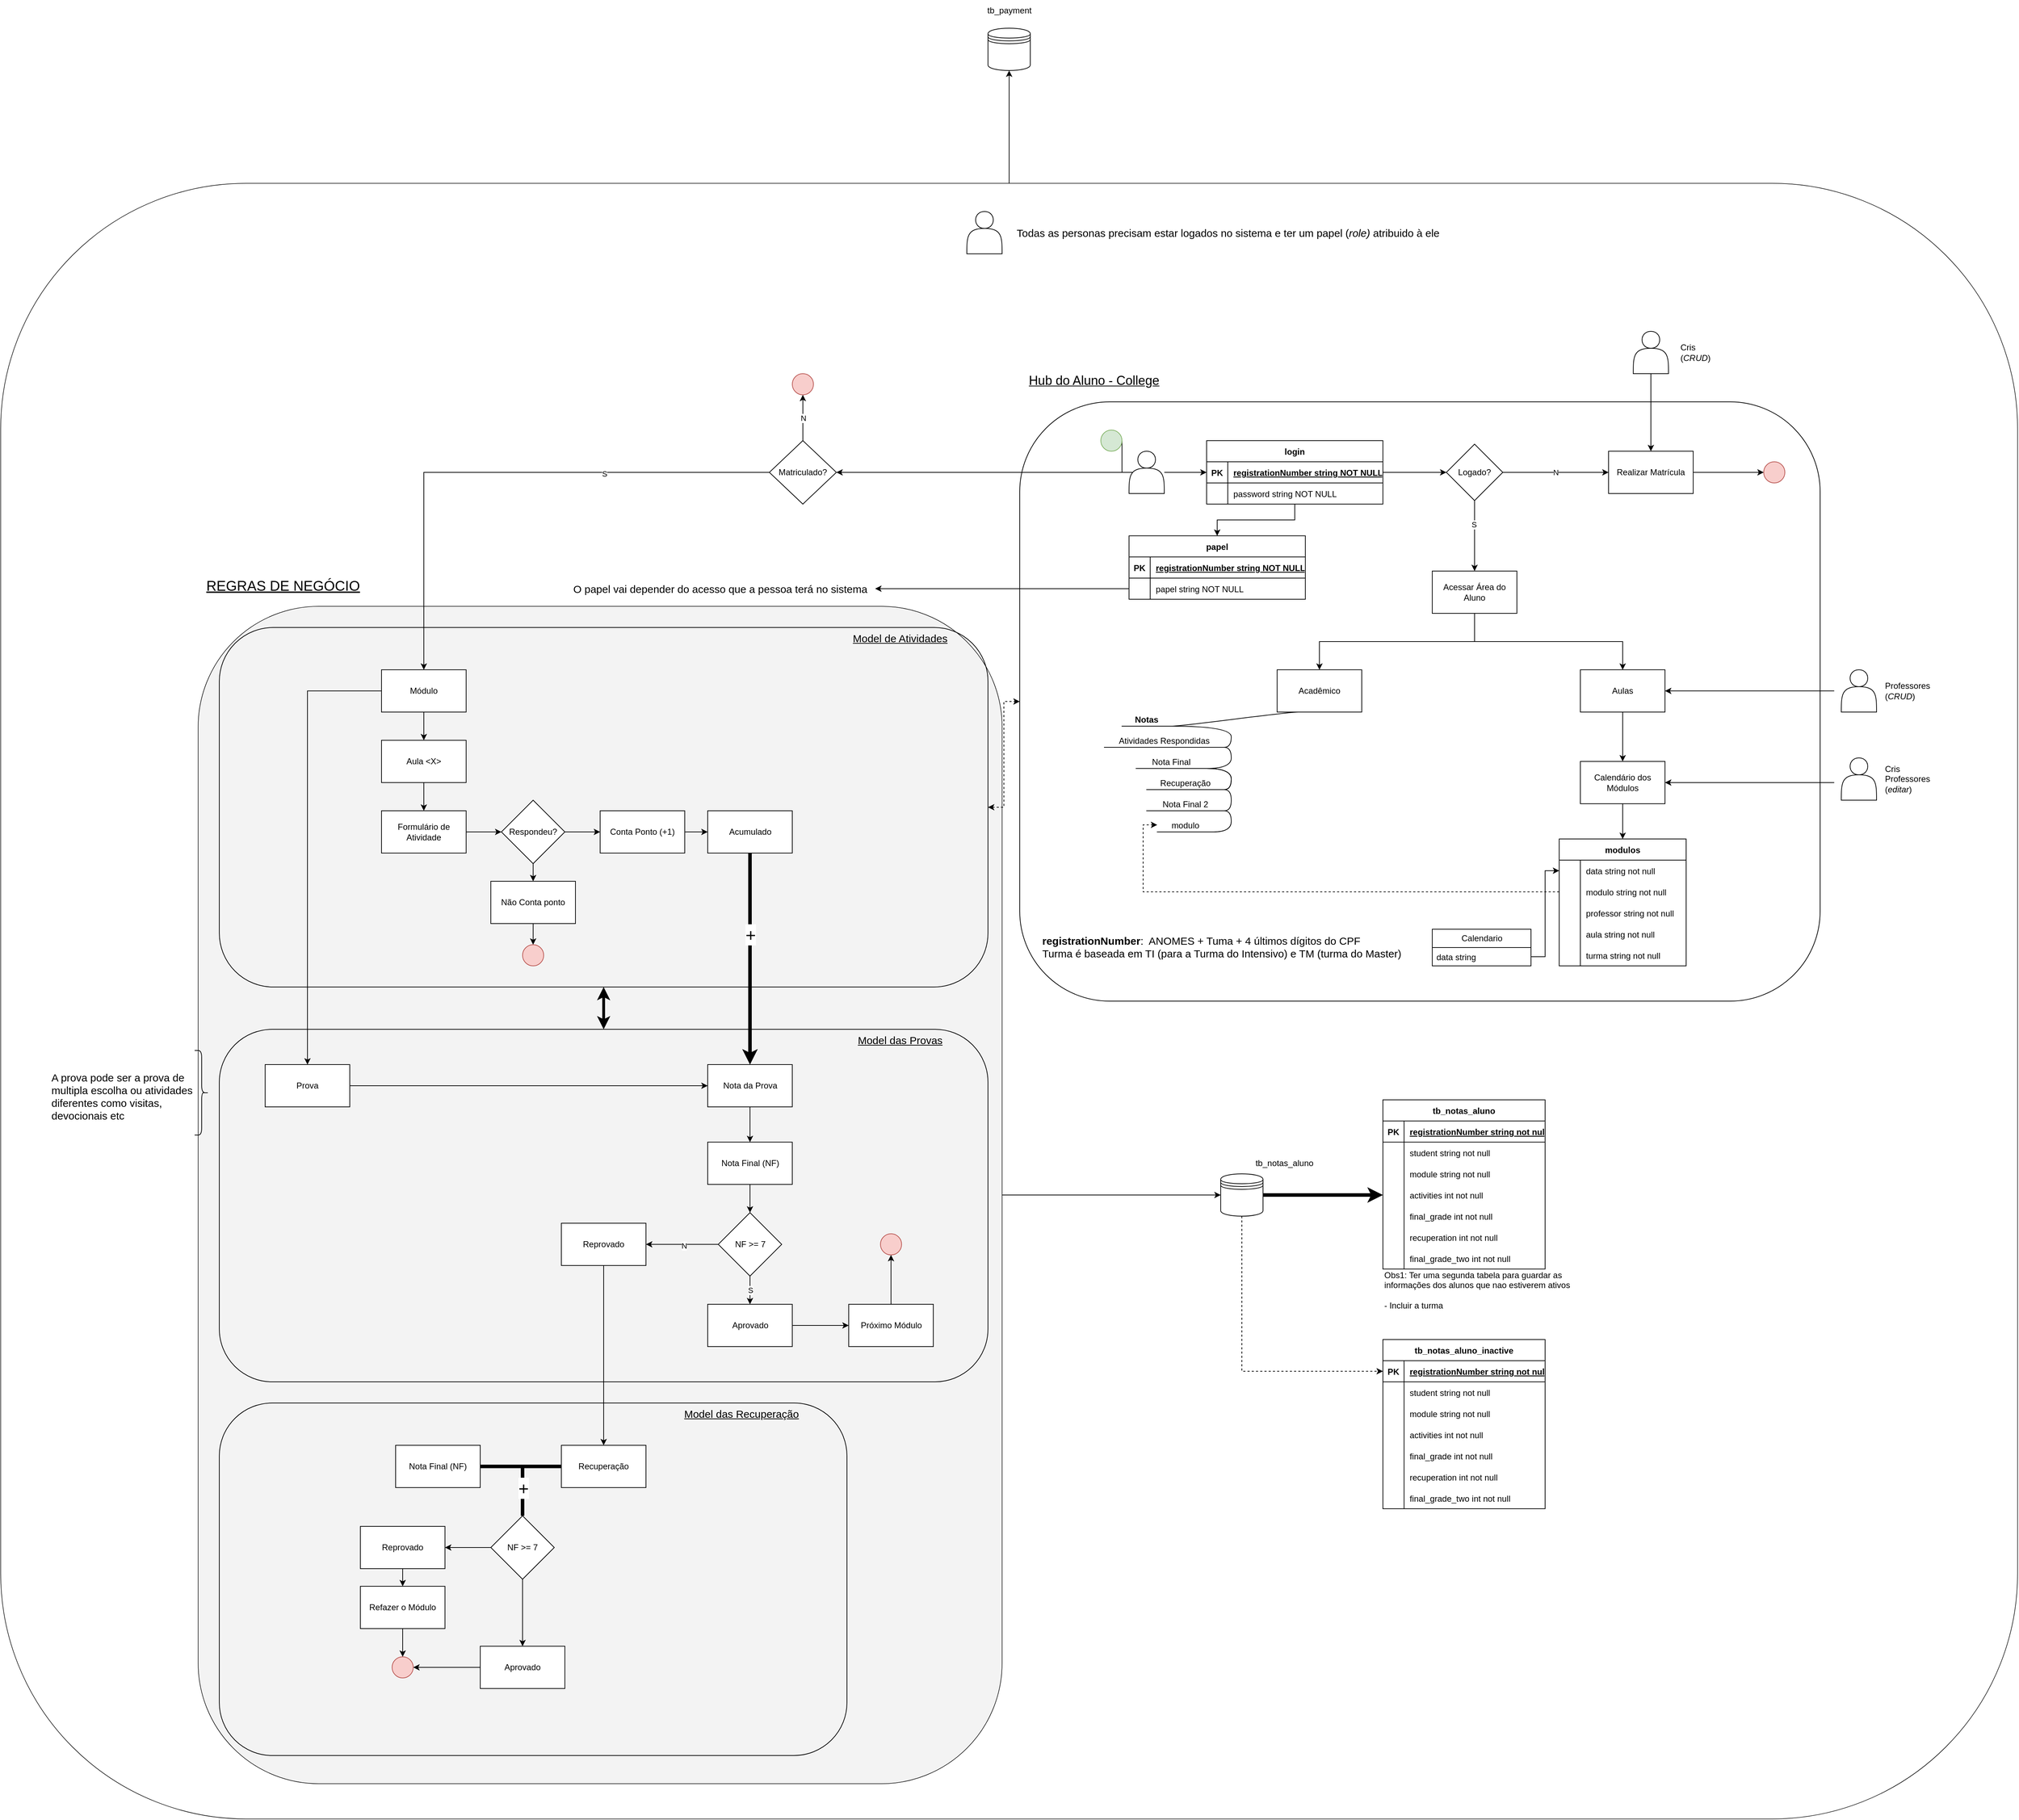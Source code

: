 <mxfile version="28.2.5">
  <diagram name="Page-1" id="L9BOH4ifDrTUNLB6KaIi">
    <mxGraphModel dx="5733" dy="3603" grid="1" gridSize="10" guides="1" tooltips="1" connect="1" arrows="1" fold="1" page="1" pageScale="1" pageWidth="850" pageHeight="1100" math="0" shadow="0">
      <root>
        <mxCell id="0" />
        <mxCell id="1" parent="0" />
        <mxCell id="mCTyMjaAgZu_zXPB01rM-3" value="" style="rounded=1;whiteSpace=wrap;html=1;fillColor=none;strokeWidth=0.75;fillStyle=solid;" vertex="1" parent="1">
          <mxGeometry x="-1570" y="-120" width="2860" height="2320" as="geometry" />
        </mxCell>
        <mxCell id="cWO-wzWg0vWbfEPiO-v3-186" value="" style="rounded=1;whiteSpace=wrap;html=1;fillColor=#F3F3F3;strokeWidth=0.75;fillStyle=solid;" parent="1" vertex="1">
          <mxGeometry x="-1290" y="480" width="1140" height="1670" as="geometry" />
        </mxCell>
        <mxCell id="cWO-wzWg0vWbfEPiO-v3-76" value="" style="rounded=1;whiteSpace=wrap;html=1;fillColor=none;" parent="1" vertex="1">
          <mxGeometry x="-125" y="190" width="1135" height="850" as="geometry" />
        </mxCell>
        <mxCell id="cWO-wzWg0vWbfEPiO-v3-19" style="edgeStyle=orthogonalEdgeStyle;rounded=0;orthogonalLoop=1;jettySize=auto;html=1;entryX=0;entryY=0.5;entryDx=0;entryDy=0;" parent="1" source="cWO-wzWg0vWbfEPiO-v3-1" target="cWO-wzWg0vWbfEPiO-v3-13" edge="1">
          <mxGeometry relative="1" as="geometry" />
        </mxCell>
        <mxCell id="cWO-wzWg0vWbfEPiO-v3-78" value="" style="edgeStyle=orthogonalEdgeStyle;rounded=0;orthogonalLoop=1;jettySize=auto;html=1;entryX=1;entryY=0.5;entryDx=0;entryDy=0;startArrow=classicThin;startFill=1;endArrow=none;endFill=0;" parent="1" target="cWO-wzWg0vWbfEPiO-v3-79" edge="1">
          <mxGeometry relative="1" as="geometry">
            <mxPoint x="50" y="290" as="sourcePoint" />
            <mxPoint x="-15" y="260" as="targetPoint" />
            <Array as="points">
              <mxPoint y="290" />
              <mxPoint y="290" />
            </Array>
          </mxGeometry>
        </mxCell>
        <mxCell id="cWO-wzWg0vWbfEPiO-v3-108" style="edgeStyle=orthogonalEdgeStyle;rounded=0;orthogonalLoop=1;jettySize=auto;html=1;entryX=1;entryY=0.5;entryDx=0;entryDy=0;" parent="1" source="cWO-wzWg0vWbfEPiO-v3-1" target="cWO-wzWg0vWbfEPiO-v3-109" edge="1">
          <mxGeometry relative="1" as="geometry">
            <mxPoint x="-330" y="290" as="targetPoint" />
          </mxGeometry>
        </mxCell>
        <mxCell id="cWO-wzWg0vWbfEPiO-v3-1" value="" style="shape=actor;whiteSpace=wrap;html=1;" parent="1" vertex="1">
          <mxGeometry x="30" y="260" width="50" height="60" as="geometry" />
        </mxCell>
        <mxCell id="cWO-wzWg0vWbfEPiO-v3-101" value="" style="edgeStyle=orthogonalEdgeStyle;rounded=0;orthogonalLoop=1;jettySize=auto;html=1;" parent="1" source="cWO-wzWg0vWbfEPiO-v3-12" target="cWO-wzWg0vWbfEPiO-v3-94" edge="1">
          <mxGeometry relative="1" as="geometry" />
        </mxCell>
        <mxCell id="cWO-wzWg0vWbfEPiO-v3-12" value="login" style="shape=table;startSize=30;container=1;collapsible=1;childLayout=tableLayout;fixedRows=1;rowLines=0;fontStyle=1;align=center;resizeLast=1;" parent="1" vertex="1">
          <mxGeometry x="140" y="245" width="250" height="90" as="geometry" />
        </mxCell>
        <mxCell id="cWO-wzWg0vWbfEPiO-v3-13" value="" style="shape=tableRow;horizontal=0;startSize=0;swimlaneHead=0;swimlaneBody=0;fillColor=none;collapsible=0;dropTarget=0;points=[[0,0.5],[1,0.5]];portConstraint=eastwest;strokeColor=inherit;top=0;left=0;right=0;bottom=1;" parent="cWO-wzWg0vWbfEPiO-v3-12" vertex="1">
          <mxGeometry y="30" width="250" height="30" as="geometry" />
        </mxCell>
        <mxCell id="cWO-wzWg0vWbfEPiO-v3-14" value="PK" style="shape=partialRectangle;overflow=hidden;connectable=0;fillColor=none;strokeColor=inherit;top=0;left=0;bottom=0;right=0;fontStyle=1;" parent="cWO-wzWg0vWbfEPiO-v3-13" vertex="1">
          <mxGeometry width="30" height="30" as="geometry">
            <mxRectangle width="30" height="30" as="alternateBounds" />
          </mxGeometry>
        </mxCell>
        <mxCell id="cWO-wzWg0vWbfEPiO-v3-15" value="registrationNumber string NOT NULL " style="shape=partialRectangle;overflow=hidden;connectable=0;fillColor=none;align=left;strokeColor=inherit;top=0;left=0;bottom=0;right=0;spacingLeft=6;fontStyle=5;" parent="cWO-wzWg0vWbfEPiO-v3-13" vertex="1">
          <mxGeometry x="30" width="220" height="30" as="geometry">
            <mxRectangle width="220" height="30" as="alternateBounds" />
          </mxGeometry>
        </mxCell>
        <mxCell id="cWO-wzWg0vWbfEPiO-v3-16" value="" style="shape=tableRow;horizontal=0;startSize=0;swimlaneHead=0;swimlaneBody=0;fillColor=none;collapsible=0;dropTarget=0;points=[[0,0.5],[1,0.5]];portConstraint=eastwest;strokeColor=inherit;top=0;left=0;right=0;bottom=0;" parent="cWO-wzWg0vWbfEPiO-v3-12" vertex="1">
          <mxGeometry y="60" width="250" height="30" as="geometry" />
        </mxCell>
        <mxCell id="cWO-wzWg0vWbfEPiO-v3-17" value="" style="shape=partialRectangle;overflow=hidden;connectable=0;fillColor=none;strokeColor=inherit;top=0;left=0;bottom=0;right=0;" parent="cWO-wzWg0vWbfEPiO-v3-16" vertex="1">
          <mxGeometry width="30" height="30" as="geometry">
            <mxRectangle width="30" height="30" as="alternateBounds" />
          </mxGeometry>
        </mxCell>
        <mxCell id="cWO-wzWg0vWbfEPiO-v3-18" value="password string NOT NULL" style="shape=partialRectangle;overflow=hidden;connectable=0;fillColor=none;align=left;strokeColor=inherit;top=0;left=0;bottom=0;right=0;spacingLeft=6;" parent="cWO-wzWg0vWbfEPiO-v3-16" vertex="1">
          <mxGeometry x="30" width="220" height="30" as="geometry">
            <mxRectangle width="220" height="30" as="alternateBounds" />
          </mxGeometry>
        </mxCell>
        <mxCell id="cWO-wzWg0vWbfEPiO-v3-22" style="edgeStyle=orthogonalEdgeStyle;rounded=0;orthogonalLoop=1;jettySize=auto;html=1;entryX=0.5;entryY=0;entryDx=0;entryDy=0;" parent="1" source="cWO-wzWg0vWbfEPiO-v3-20" target="cWO-wzWg0vWbfEPiO-v3-29" edge="1">
          <mxGeometry relative="1" as="geometry">
            <mxPoint x="520" y="440" as="targetPoint" />
            <Array as="points" />
          </mxGeometry>
        </mxCell>
        <mxCell id="cWO-wzWg0vWbfEPiO-v3-24" value="S" style="edgeLabel;html=1;align=center;verticalAlign=middle;resizable=0;points=[];" parent="cWO-wzWg0vWbfEPiO-v3-22" vertex="1" connectable="0">
          <mxGeometry x="-0.325" y="-1" relative="1" as="geometry">
            <mxPoint as="offset" />
          </mxGeometry>
        </mxCell>
        <mxCell id="cWO-wzWg0vWbfEPiO-v3-23" value="N" style="edgeStyle=orthogonalEdgeStyle;rounded=0;orthogonalLoop=1;jettySize=auto;html=1;entryX=0;entryY=0.5;entryDx=0;entryDy=0;" parent="1" source="cWO-wzWg0vWbfEPiO-v3-20" target="cWO-wzWg0vWbfEPiO-v3-25" edge="1">
          <mxGeometry relative="1" as="geometry">
            <mxPoint x="720" y="290" as="targetPoint" />
            <Array as="points" />
          </mxGeometry>
        </mxCell>
        <mxCell id="cWO-wzWg0vWbfEPiO-v3-20" value="Logado?" style="rhombus;whiteSpace=wrap;html=1;" parent="1" vertex="1">
          <mxGeometry x="480" y="250" width="80" height="80" as="geometry" />
        </mxCell>
        <mxCell id="cWO-wzWg0vWbfEPiO-v3-21" style="edgeStyle=orthogonalEdgeStyle;rounded=0;orthogonalLoop=1;jettySize=auto;html=1;exitX=1;exitY=0.5;exitDx=0;exitDy=0;" parent="1" source="cWO-wzWg0vWbfEPiO-v3-13" target="cWO-wzWg0vWbfEPiO-v3-20" edge="1">
          <mxGeometry relative="1" as="geometry" />
        </mxCell>
        <mxCell id="cWO-wzWg0vWbfEPiO-v3-28" value="" style="edgeStyle=orthogonalEdgeStyle;rounded=0;orthogonalLoop=1;jettySize=auto;html=1;" parent="1" source="cWO-wzWg0vWbfEPiO-v3-25" target="cWO-wzWg0vWbfEPiO-v3-27" edge="1">
          <mxGeometry relative="1" as="geometry" />
        </mxCell>
        <mxCell id="cWO-wzWg0vWbfEPiO-v3-25" value="Realizar Matrícula" style="rounded=0;whiteSpace=wrap;html=1;" parent="1" vertex="1">
          <mxGeometry x="710" y="260" width="120" height="60" as="geometry" />
        </mxCell>
        <mxCell id="cWO-wzWg0vWbfEPiO-v3-27" value="" style="ellipse;whiteSpace=wrap;html=1;rounded=0;fillColor=#f8cecc;strokeColor=#b85450;" parent="1" vertex="1">
          <mxGeometry x="930" y="275" width="30" height="30" as="geometry" />
        </mxCell>
        <mxCell id="cWO-wzWg0vWbfEPiO-v3-32" value="" style="edgeStyle=orthogonalEdgeStyle;rounded=0;orthogonalLoop=1;jettySize=auto;html=1;exitX=0.5;exitY=1;exitDx=0;exitDy=0;" parent="1" source="cWO-wzWg0vWbfEPiO-v3-29" target="cWO-wzWg0vWbfEPiO-v3-30" edge="1">
          <mxGeometry relative="1" as="geometry" />
        </mxCell>
        <mxCell id="cWO-wzWg0vWbfEPiO-v3-34" value="" style="edgeStyle=orthogonalEdgeStyle;rounded=0;orthogonalLoop=1;jettySize=auto;html=1;exitX=0.5;exitY=1;exitDx=0;exitDy=0;" parent="1" source="cWO-wzWg0vWbfEPiO-v3-29" target="cWO-wzWg0vWbfEPiO-v3-33" edge="1">
          <mxGeometry relative="1" as="geometry" />
        </mxCell>
        <mxCell id="cWO-wzWg0vWbfEPiO-v3-29" value="Acessar Área do Aluno" style="rounded=0;whiteSpace=wrap;html=1;" parent="1" vertex="1">
          <mxGeometry x="460" y="430" width="120" height="60" as="geometry" />
        </mxCell>
        <mxCell id="cWO-wzWg0vWbfEPiO-v3-30" value="Acadêmico" style="whiteSpace=wrap;html=1;rounded=0;" parent="1" vertex="1">
          <mxGeometry x="240" y="570" width="120" height="60" as="geometry" />
        </mxCell>
        <mxCell id="cWO-wzWg0vWbfEPiO-v3-48" value="" style="edgeStyle=orthogonalEdgeStyle;rounded=0;orthogonalLoop=1;jettySize=auto;html=1;" parent="1" source="cWO-wzWg0vWbfEPiO-v3-33" target="cWO-wzWg0vWbfEPiO-v3-47" edge="1">
          <mxGeometry relative="1" as="geometry" />
        </mxCell>
        <mxCell id="cWO-wzWg0vWbfEPiO-v3-33" value="Aulas" style="rounded=0;whiteSpace=wrap;html=1;" parent="1" vertex="1">
          <mxGeometry x="670" y="570" width="120" height="60" as="geometry" />
        </mxCell>
        <mxCell id="cWO-wzWg0vWbfEPiO-v3-40" value="" style="edgeStyle=entityRelationEdgeStyle;rounded=0;orthogonalLoop=1;jettySize=auto;html=1;startArrow=none;endArrow=none;segment=10;curved=1;sourcePerimeterSpacing=0;targetPerimeterSpacing=0;" parent="1" source="cWO-wzWg0vWbfEPiO-v3-37" target="cWO-wzWg0vWbfEPiO-v3-39" edge="1">
          <mxGeometry relative="1" as="geometry" />
        </mxCell>
        <mxCell id="cWO-wzWg0vWbfEPiO-v3-37" value="&lt;b&gt;Notas&lt;/b&gt;" style="whiteSpace=wrap;html=1;shape=partialRectangle;top=0;left=0;bottom=1;right=0;points=[[0,1],[1,1]];fillColor=none;align=center;verticalAlign=bottom;routingCenterY=0.5;snapToPoint=1;recursiveResize=0;autosize=1;treeFolding=1;treeMoving=1;newEdgeStyle={&quot;edgeStyle&quot;:&quot;entityRelationEdgeStyle&quot;,&quot;startArrow&quot;:&quot;none&quot;,&quot;endArrow&quot;:&quot;none&quot;,&quot;segment&quot;:10,&quot;curved&quot;:1,&quot;sourcePerimeterSpacing&quot;:0,&quot;targetPerimeterSpacing&quot;:0};" parent="1" vertex="1">
          <mxGeometry x="20" y="620" width="70" height="30" as="geometry" />
        </mxCell>
        <mxCell id="cWO-wzWg0vWbfEPiO-v3-38" value="" style="edgeStyle=entityRelationEdgeStyle;startArrow=none;endArrow=none;segment=10;curved=1;sourcePerimeterSpacing=0;targetPerimeterSpacing=0;rounded=0;exitX=0.25;exitY=1;exitDx=0;exitDy=0;" parent="1" source="cWO-wzWg0vWbfEPiO-v3-30" target="cWO-wzWg0vWbfEPiO-v3-37" edge="1">
          <mxGeometry relative="1" as="geometry">
            <mxPoint x="180" y="550" as="sourcePoint" />
            <Array as="points">
              <mxPoint x="180" y="550" />
            </Array>
          </mxGeometry>
        </mxCell>
        <mxCell id="cWO-wzWg0vWbfEPiO-v3-42" value="" style="edgeStyle=entityRelationEdgeStyle;rounded=0;orthogonalLoop=1;jettySize=auto;html=1;startArrow=none;endArrow=none;segment=10;curved=1;sourcePerimeterSpacing=0;targetPerimeterSpacing=0;" parent="1" source="cWO-wzWg0vWbfEPiO-v3-39" target="cWO-wzWg0vWbfEPiO-v3-41" edge="1">
          <mxGeometry relative="1" as="geometry" />
        </mxCell>
        <mxCell id="cWO-wzWg0vWbfEPiO-v3-39" value="Atividades Respondidas" style="whiteSpace=wrap;html=1;shape=partialRectangle;top=0;left=0;bottom=1;right=0;points=[[0,1],[1,1]];fillColor=none;align=center;verticalAlign=bottom;routingCenterY=0.5;snapToPoint=1;recursiveResize=0;autosize=1;treeFolding=1;treeMoving=1;newEdgeStyle={&quot;edgeStyle&quot;:&quot;entityRelationEdgeStyle&quot;,&quot;startArrow&quot;:&quot;none&quot;,&quot;endArrow&quot;:&quot;none&quot;,&quot;segment&quot;:10,&quot;curved&quot;:1,&quot;sourcePerimeterSpacing&quot;:0,&quot;targetPerimeterSpacing&quot;:0};" parent="1" vertex="1">
          <mxGeometry x="-5" y="650" width="170" height="30" as="geometry" />
        </mxCell>
        <mxCell id="cWO-wzWg0vWbfEPiO-v3-44" value="" style="edgeStyle=entityRelationEdgeStyle;rounded=0;orthogonalLoop=1;jettySize=auto;html=1;startArrow=none;endArrow=none;segment=10;curved=1;sourcePerimeterSpacing=0;targetPerimeterSpacing=0;" parent="1" source="cWO-wzWg0vWbfEPiO-v3-41" target="cWO-wzWg0vWbfEPiO-v3-43" edge="1">
          <mxGeometry relative="1" as="geometry" />
        </mxCell>
        <mxCell id="cWO-wzWg0vWbfEPiO-v3-49" value="" style="edgeStyle=entityRelationEdgeStyle;rounded=0;orthogonalLoop=1;jettySize=auto;html=1;startArrow=none;endArrow=none;segment=10;curved=1;sourcePerimeterSpacing=0;targetPerimeterSpacing=0;" parent="1" source="cWO-wzWg0vWbfEPiO-v3-41" target="cWO-wzWg0vWbfEPiO-v3-43" edge="1">
          <mxGeometry relative="1" as="geometry" />
        </mxCell>
        <mxCell id="cWO-wzWg0vWbfEPiO-v3-41" value="Nota Final" style="whiteSpace=wrap;html=1;shape=partialRectangle;top=0;left=0;bottom=1;right=0;points=[[0,1],[1,1]];fillColor=none;align=center;verticalAlign=bottom;routingCenterY=0.5;snapToPoint=1;recursiveResize=0;autosize=1;treeFolding=1;treeMoving=1;newEdgeStyle={&quot;edgeStyle&quot;:&quot;entityRelationEdgeStyle&quot;,&quot;startArrow&quot;:&quot;none&quot;,&quot;endArrow&quot;:&quot;none&quot;,&quot;segment&quot;:10,&quot;curved&quot;:1,&quot;sourcePerimeterSpacing&quot;:0,&quot;targetPerimeterSpacing&quot;:0};" parent="1" vertex="1">
          <mxGeometry x="40" y="680" width="100" height="30" as="geometry" />
        </mxCell>
        <mxCell id="cWO-wzWg0vWbfEPiO-v3-46" value="" style="edgeStyle=entityRelationEdgeStyle;rounded=0;orthogonalLoop=1;jettySize=auto;html=1;startArrow=none;endArrow=none;segment=10;curved=1;sourcePerimeterSpacing=0;targetPerimeterSpacing=0;" parent="1" source="cWO-wzWg0vWbfEPiO-v3-43" target="cWO-wzWg0vWbfEPiO-v3-45" edge="1">
          <mxGeometry relative="1" as="geometry" />
        </mxCell>
        <mxCell id="cWO-wzWg0vWbfEPiO-v3-43" value="Recuperação" style="whiteSpace=wrap;html=1;shape=partialRectangle;top=0;left=0;bottom=1;right=0;points=[[0,1],[1,1]];fillColor=none;align=center;verticalAlign=bottom;routingCenterY=0.5;snapToPoint=1;recursiveResize=0;autosize=1;treeFolding=1;treeMoving=1;newEdgeStyle={&quot;edgeStyle&quot;:&quot;entityRelationEdgeStyle&quot;,&quot;startArrow&quot;:&quot;none&quot;,&quot;endArrow&quot;:&quot;none&quot;,&quot;segment&quot;:10,&quot;curved&quot;:1,&quot;sourcePerimeterSpacing&quot;:0,&quot;targetPerimeterSpacing&quot;:0};" parent="1" vertex="1">
          <mxGeometry x="55" y="710" width="110" height="30" as="geometry" />
        </mxCell>
        <mxCell id="cWO-wzWg0vWbfEPiO-v3-74" value="" style="edgeStyle=entityRelationEdgeStyle;rounded=0;orthogonalLoop=1;jettySize=auto;html=1;startArrow=none;endArrow=none;segment=10;curved=1;sourcePerimeterSpacing=0;targetPerimeterSpacing=0;" parent="1" source="cWO-wzWg0vWbfEPiO-v3-45" target="cWO-wzWg0vWbfEPiO-v3-73" edge="1">
          <mxGeometry relative="1" as="geometry" />
        </mxCell>
        <mxCell id="cWO-wzWg0vWbfEPiO-v3-45" value="Nota Final 2" style="whiteSpace=wrap;html=1;shape=partialRectangle;top=0;left=0;bottom=1;right=0;points=[[0,1],[1,1]];fillColor=none;align=center;verticalAlign=bottom;routingCenterY=0.5;snapToPoint=1;recursiveResize=0;autosize=1;treeFolding=1;treeMoving=1;newEdgeStyle={&quot;edgeStyle&quot;:&quot;entityRelationEdgeStyle&quot;,&quot;startArrow&quot;:&quot;none&quot;,&quot;endArrow&quot;:&quot;none&quot;,&quot;segment&quot;:10,&quot;curved&quot;:1,&quot;sourcePerimeterSpacing&quot;:0,&quot;targetPerimeterSpacing&quot;:0};" parent="1" vertex="1">
          <mxGeometry x="55" y="740" width="110" height="30" as="geometry" />
        </mxCell>
        <mxCell id="cWO-wzWg0vWbfEPiO-v3-66" style="edgeStyle=orthogonalEdgeStyle;rounded=0;orthogonalLoop=1;jettySize=auto;html=1;entryX=0.5;entryY=0;entryDx=0;entryDy=0;" parent="1" source="cWO-wzWg0vWbfEPiO-v3-47" target="cWO-wzWg0vWbfEPiO-v3-50" edge="1">
          <mxGeometry relative="1" as="geometry" />
        </mxCell>
        <mxCell id="cWO-wzWg0vWbfEPiO-v3-47" value="Calendário dos Módulos" style="whiteSpace=wrap;html=1;rounded=0;" parent="1" vertex="1">
          <mxGeometry x="670" y="700" width="120" height="60" as="geometry" />
        </mxCell>
        <mxCell id="cWO-wzWg0vWbfEPiO-v3-50" value="modulos" style="shape=table;startSize=30;container=1;collapsible=1;childLayout=tableLayout;fixedRows=1;rowLines=0;fontStyle=1;align=center;resizeLast=1;" parent="1" vertex="1">
          <mxGeometry x="640" y="810" width="180" height="180" as="geometry" />
        </mxCell>
        <mxCell id="cWO-wzWg0vWbfEPiO-v3-51" value="" style="shape=tableRow;horizontal=0;startSize=0;swimlaneHead=0;swimlaneBody=0;fillColor=none;collapsible=0;dropTarget=0;points=[[0,0.5],[1,0.5]];portConstraint=eastwest;strokeColor=inherit;top=0;left=0;right=0;bottom=0;" parent="cWO-wzWg0vWbfEPiO-v3-50" vertex="1">
          <mxGeometry y="30" width="180" height="30" as="geometry" />
        </mxCell>
        <mxCell id="cWO-wzWg0vWbfEPiO-v3-52" value="" style="shape=partialRectangle;overflow=hidden;connectable=0;fillColor=none;strokeColor=inherit;top=0;left=0;bottom=0;right=0;" parent="cWO-wzWg0vWbfEPiO-v3-51" vertex="1">
          <mxGeometry width="30" height="30" as="geometry">
            <mxRectangle width="30" height="30" as="alternateBounds" />
          </mxGeometry>
        </mxCell>
        <mxCell id="cWO-wzWg0vWbfEPiO-v3-53" value="data string not null" style="shape=partialRectangle;overflow=hidden;connectable=0;fillColor=none;align=left;strokeColor=inherit;top=0;left=0;bottom=0;right=0;spacingLeft=6;" parent="cWO-wzWg0vWbfEPiO-v3-51" vertex="1">
          <mxGeometry x="30" width="150" height="30" as="geometry">
            <mxRectangle width="150" height="30" as="alternateBounds" />
          </mxGeometry>
        </mxCell>
        <mxCell id="cWO-wzWg0vWbfEPiO-v3-54" value="" style="shape=tableRow;horizontal=0;startSize=0;swimlaneHead=0;swimlaneBody=0;fillColor=none;collapsible=0;dropTarget=0;points=[[0,0.5],[1,0.5]];portConstraint=eastwest;strokeColor=inherit;top=0;left=0;right=0;bottom=0;" parent="cWO-wzWg0vWbfEPiO-v3-50" vertex="1">
          <mxGeometry y="60" width="180" height="30" as="geometry" />
        </mxCell>
        <mxCell id="cWO-wzWg0vWbfEPiO-v3-55" value="" style="shape=partialRectangle;overflow=hidden;connectable=0;fillColor=none;strokeColor=inherit;top=0;left=0;bottom=0;right=0;" parent="cWO-wzWg0vWbfEPiO-v3-54" vertex="1">
          <mxGeometry width="30" height="30" as="geometry">
            <mxRectangle width="30" height="30" as="alternateBounds" />
          </mxGeometry>
        </mxCell>
        <mxCell id="cWO-wzWg0vWbfEPiO-v3-56" value="modulo string not null" style="shape=partialRectangle;overflow=hidden;connectable=0;fillColor=none;align=left;strokeColor=inherit;top=0;left=0;bottom=0;right=0;spacingLeft=6;" parent="cWO-wzWg0vWbfEPiO-v3-54" vertex="1">
          <mxGeometry x="30" width="150" height="30" as="geometry">
            <mxRectangle width="150" height="30" as="alternateBounds" />
          </mxGeometry>
        </mxCell>
        <mxCell id="cWO-wzWg0vWbfEPiO-v3-57" value="" style="shape=tableRow;horizontal=0;startSize=0;swimlaneHead=0;swimlaneBody=0;fillColor=none;collapsible=0;dropTarget=0;points=[[0,0.5],[1,0.5]];portConstraint=eastwest;strokeColor=inherit;top=0;left=0;right=0;bottom=0;" parent="cWO-wzWg0vWbfEPiO-v3-50" vertex="1">
          <mxGeometry y="90" width="180" height="30" as="geometry" />
        </mxCell>
        <mxCell id="cWO-wzWg0vWbfEPiO-v3-58" value="" style="shape=partialRectangle;overflow=hidden;connectable=0;fillColor=none;strokeColor=inherit;top=0;left=0;bottom=0;right=0;" parent="cWO-wzWg0vWbfEPiO-v3-57" vertex="1">
          <mxGeometry width="30" height="30" as="geometry">
            <mxRectangle width="30" height="30" as="alternateBounds" />
          </mxGeometry>
        </mxCell>
        <mxCell id="cWO-wzWg0vWbfEPiO-v3-59" value="professor string not null" style="shape=partialRectangle;overflow=hidden;connectable=0;fillColor=none;align=left;strokeColor=inherit;top=0;left=0;bottom=0;right=0;spacingLeft=6;" parent="cWO-wzWg0vWbfEPiO-v3-57" vertex="1">
          <mxGeometry x="30" width="150" height="30" as="geometry">
            <mxRectangle width="150" height="30" as="alternateBounds" />
          </mxGeometry>
        </mxCell>
        <mxCell id="cWO-wzWg0vWbfEPiO-v3-60" value="" style="shape=tableRow;horizontal=0;startSize=0;swimlaneHead=0;swimlaneBody=0;fillColor=none;collapsible=0;dropTarget=0;points=[[0,0.5],[1,0.5]];portConstraint=eastwest;strokeColor=inherit;top=0;left=0;right=0;bottom=0;" parent="cWO-wzWg0vWbfEPiO-v3-50" vertex="1">
          <mxGeometry y="120" width="180" height="30" as="geometry" />
        </mxCell>
        <mxCell id="cWO-wzWg0vWbfEPiO-v3-61" value="" style="shape=partialRectangle;overflow=hidden;connectable=0;fillColor=none;strokeColor=inherit;top=0;left=0;bottom=0;right=0;" parent="cWO-wzWg0vWbfEPiO-v3-60" vertex="1">
          <mxGeometry width="30" height="30" as="geometry">
            <mxRectangle width="30" height="30" as="alternateBounds" />
          </mxGeometry>
        </mxCell>
        <mxCell id="cWO-wzWg0vWbfEPiO-v3-62" value="aula string not null" style="shape=partialRectangle;overflow=hidden;connectable=0;fillColor=none;align=left;strokeColor=inherit;top=0;left=0;bottom=0;right=0;spacingLeft=6;" parent="cWO-wzWg0vWbfEPiO-v3-60" vertex="1">
          <mxGeometry x="30" width="150" height="30" as="geometry">
            <mxRectangle width="150" height="30" as="alternateBounds" />
          </mxGeometry>
        </mxCell>
        <mxCell id="cWO-wzWg0vWbfEPiO-v3-63" value="" style="shape=tableRow;horizontal=0;startSize=0;swimlaneHead=0;swimlaneBody=0;fillColor=none;collapsible=0;dropTarget=0;points=[[0,0.5],[1,0.5]];portConstraint=eastwest;strokeColor=inherit;top=0;left=0;right=0;bottom=0;" parent="cWO-wzWg0vWbfEPiO-v3-50" vertex="1">
          <mxGeometry y="150" width="180" height="30" as="geometry" />
        </mxCell>
        <mxCell id="cWO-wzWg0vWbfEPiO-v3-64" value="" style="shape=partialRectangle;overflow=hidden;connectable=0;fillColor=none;strokeColor=inherit;top=0;left=0;bottom=0;right=0;" parent="cWO-wzWg0vWbfEPiO-v3-63" vertex="1">
          <mxGeometry width="30" height="30" as="geometry">
            <mxRectangle width="30" height="30" as="alternateBounds" />
          </mxGeometry>
        </mxCell>
        <mxCell id="cWO-wzWg0vWbfEPiO-v3-65" value="turma string not null" style="shape=partialRectangle;overflow=hidden;connectable=0;fillColor=none;align=left;strokeColor=inherit;top=0;left=0;bottom=0;right=0;spacingLeft=6;" parent="cWO-wzWg0vWbfEPiO-v3-63" vertex="1">
          <mxGeometry x="30" width="150" height="30" as="geometry">
            <mxRectangle width="150" height="30" as="alternateBounds" />
          </mxGeometry>
        </mxCell>
        <mxCell id="cWO-wzWg0vWbfEPiO-v3-67" value="Calendario" style="swimlane;fontStyle=0;childLayout=stackLayout;horizontal=1;startSize=26;fillColor=none;horizontalStack=0;resizeParent=1;resizeParentMax=0;resizeLast=0;collapsible=1;marginBottom=0;html=1;" parent="1" vertex="1">
          <mxGeometry x="460" y="938" width="140" height="52" as="geometry" />
        </mxCell>
        <mxCell id="cWO-wzWg0vWbfEPiO-v3-68" value="data string" style="text;strokeColor=none;fillColor=none;align=left;verticalAlign=top;spacingLeft=4;spacingRight=4;overflow=hidden;rotatable=0;points=[[0,0.5],[1,0.5]];portConstraint=eastwest;whiteSpace=wrap;html=1;" parent="cWO-wzWg0vWbfEPiO-v3-67" vertex="1">
          <mxGeometry y="26" width="140" height="26" as="geometry" />
        </mxCell>
        <mxCell id="cWO-wzWg0vWbfEPiO-v3-72" style="edgeStyle=orthogonalEdgeStyle;rounded=0;orthogonalLoop=1;jettySize=auto;html=1;" parent="1" source="cWO-wzWg0vWbfEPiO-v3-68" target="cWO-wzWg0vWbfEPiO-v3-51" edge="1">
          <mxGeometry relative="1" as="geometry" />
        </mxCell>
        <mxCell id="cWO-wzWg0vWbfEPiO-v3-73" value="modulo" style="whiteSpace=wrap;html=1;shape=partialRectangle;top=0;left=0;bottom=1;right=0;points=[[0,1],[1,1]];fillColor=none;align=center;verticalAlign=bottom;routingCenterY=0.5;snapToPoint=1;recursiveResize=0;autosize=1;treeFolding=1;treeMoving=1;newEdgeStyle={&quot;edgeStyle&quot;:&quot;entityRelationEdgeStyle&quot;,&quot;startArrow&quot;:&quot;none&quot;,&quot;endArrow&quot;:&quot;none&quot;,&quot;segment&quot;:10,&quot;curved&quot;:1,&quot;sourcePerimeterSpacing&quot;:0,&quot;targetPerimeterSpacing&quot;:0};" parent="1" vertex="1">
          <mxGeometry x="70" y="770" width="80" height="30" as="geometry" />
        </mxCell>
        <mxCell id="cWO-wzWg0vWbfEPiO-v3-75" style="edgeStyle=orthogonalEdgeStyle;rounded=0;orthogonalLoop=1;jettySize=auto;html=1;entryX=0;entryY=0.667;entryDx=0;entryDy=0;entryPerimeter=0;dashed=1;" parent="1" target="cWO-wzWg0vWbfEPiO-v3-73" edge="1">
          <mxGeometry relative="1" as="geometry">
            <mxPoint x="640" y="885" as="sourcePoint" />
            <Array as="points">
              <mxPoint x="50" y="885" />
              <mxPoint x="50" y="790" />
            </Array>
          </mxGeometry>
        </mxCell>
        <mxCell id="cWO-wzWg0vWbfEPiO-v3-79" value="" style="ellipse;whiteSpace=wrap;html=1;rounded=0;fillColor=#d5e8d4;strokeColor=#82b366;" parent="1" vertex="1">
          <mxGeometry x="-10" y="230" width="30" height="30" as="geometry" />
        </mxCell>
        <mxCell id="cWO-wzWg0vWbfEPiO-v3-81" value="&lt;font style=&quot;font-size: 18px;&quot;&gt;&lt;u&gt;Hub do Aluno - College&lt;/u&gt;&lt;/font&gt;" style="text;html=1;align=center;verticalAlign=middle;resizable=0;points=[];autosize=1;strokeColor=none;fillColor=none;" parent="1" vertex="1">
          <mxGeometry x="-125" y="140" width="210" height="40" as="geometry" />
        </mxCell>
        <mxCell id="cWO-wzWg0vWbfEPiO-v3-82" value="" style="endArrow=classic;html=1;rounded=0;entryX=1;entryY=0.5;entryDx=0;entryDy=0;" parent="1" target="cWO-wzWg0vWbfEPiO-v3-47" edge="1">
          <mxGeometry width="50" height="50" relative="1" as="geometry">
            <mxPoint x="1030" y="730" as="sourcePoint" />
            <mxPoint x="1270" y="760" as="targetPoint" />
          </mxGeometry>
        </mxCell>
        <mxCell id="cWO-wzWg0vWbfEPiO-v3-84" value="" style="shape=actor;whiteSpace=wrap;html=1;" parent="1" vertex="1">
          <mxGeometry x="1040" y="695" width="50" height="60" as="geometry" />
        </mxCell>
        <mxCell id="cWO-wzWg0vWbfEPiO-v3-85" value="Cris&lt;div&gt;Professores&lt;/div&gt;&lt;div&gt;(&lt;i&gt;editar&lt;/i&gt;)&lt;/div&gt;" style="text;html=1;align=left;verticalAlign=middle;resizable=0;points=[];autosize=1;strokeColor=none;fillColor=none;" parent="1" vertex="1">
          <mxGeometry x="1100" y="695" width="90" height="60" as="geometry" />
        </mxCell>
        <mxCell id="cWO-wzWg0vWbfEPiO-v3-87" style="edgeStyle=orthogonalEdgeStyle;rounded=0;orthogonalLoop=1;jettySize=auto;html=1;entryX=0.5;entryY=0;entryDx=0;entryDy=0;" parent="1" source="cWO-wzWg0vWbfEPiO-v3-86" target="cWO-wzWg0vWbfEPiO-v3-25" edge="1">
          <mxGeometry relative="1" as="geometry" />
        </mxCell>
        <mxCell id="cWO-wzWg0vWbfEPiO-v3-86" value="" style="shape=actor;whiteSpace=wrap;html=1;" parent="1" vertex="1">
          <mxGeometry x="745" y="90" width="50" height="60" as="geometry" />
        </mxCell>
        <mxCell id="cWO-wzWg0vWbfEPiO-v3-88" value="Cris&lt;div&gt;&lt;span style=&quot;background-color: transparent; color: light-dark(rgb(0, 0, 0), rgb(255, 255, 255));&quot;&gt;(&lt;i&gt;CRUD&lt;/i&gt;&lt;/span&gt;&lt;span style=&quot;background-color: transparent; color: light-dark(rgb(0, 0, 0), rgb(255, 255, 255));&quot;&gt;)&lt;/span&gt;&lt;/div&gt;" style="text;html=1;align=left;verticalAlign=middle;resizable=0;points=[];autosize=1;strokeColor=none;fillColor=none;" parent="1" vertex="1">
          <mxGeometry x="810" y="100" width="70" height="40" as="geometry" />
        </mxCell>
        <mxCell id="cWO-wzWg0vWbfEPiO-v3-91" style="edgeStyle=orthogonalEdgeStyle;rounded=0;orthogonalLoop=1;jettySize=auto;html=1;entryX=1;entryY=0.5;entryDx=0;entryDy=0;" parent="1" target="cWO-wzWg0vWbfEPiO-v3-33" edge="1">
          <mxGeometry relative="1" as="geometry">
            <mxPoint x="1030" y="600" as="sourcePoint" />
            <Array as="points">
              <mxPoint x="910" y="600" />
              <mxPoint x="910" y="600" />
            </Array>
          </mxGeometry>
        </mxCell>
        <mxCell id="cWO-wzWg0vWbfEPiO-v3-89" value="" style="shape=actor;whiteSpace=wrap;html=1;" parent="1" vertex="1">
          <mxGeometry x="1040" y="570" width="50" height="60" as="geometry" />
        </mxCell>
        <mxCell id="cWO-wzWg0vWbfEPiO-v3-90" value="&lt;div&gt;Professores&lt;/div&gt;&lt;div&gt;(&lt;i&gt;CRUD&lt;/i&gt;)&lt;/div&gt;" style="text;html=1;align=left;verticalAlign=middle;resizable=0;points=[];autosize=1;strokeColor=none;fillColor=none;" parent="1" vertex="1">
          <mxGeometry x="1100" y="580" width="90" height="40" as="geometry" />
        </mxCell>
        <mxCell id="cWO-wzWg0vWbfEPiO-v3-92" value="" style="shape=actor;whiteSpace=wrap;html=1;" parent="1" vertex="1">
          <mxGeometry x="-200" y="-80" width="50" height="60" as="geometry" />
        </mxCell>
        <mxCell id="cWO-wzWg0vWbfEPiO-v3-93" value="&lt;font style=&quot;font-size: 15px;&quot;&gt;Todas as personas precisam estar logados no sistema e ter um papel (&lt;i style=&quot;&quot;&gt;role) &lt;/i&gt;atribuido à ele&lt;/font&gt;" style="text;html=1;align=center;verticalAlign=middle;resizable=0;points=[];autosize=1;strokeColor=none;fillColor=none;" parent="1" vertex="1">
          <mxGeometry x="-140" y="-65" width="620" height="30" as="geometry" />
        </mxCell>
        <mxCell id="cWO-wzWg0vWbfEPiO-v3-94" value="papel" style="shape=table;startSize=30;container=1;collapsible=1;childLayout=tableLayout;fixedRows=1;rowLines=0;fontStyle=1;align=center;resizeLast=1;" parent="1" vertex="1">
          <mxGeometry x="30" y="380" width="250" height="90" as="geometry" />
        </mxCell>
        <mxCell id="cWO-wzWg0vWbfEPiO-v3-95" value="" style="shape=tableRow;horizontal=0;startSize=0;swimlaneHead=0;swimlaneBody=0;fillColor=none;collapsible=0;dropTarget=0;points=[[0,0.5],[1,0.5]];portConstraint=eastwest;strokeColor=inherit;top=0;left=0;right=0;bottom=1;" parent="cWO-wzWg0vWbfEPiO-v3-94" vertex="1">
          <mxGeometry y="30" width="250" height="30" as="geometry" />
        </mxCell>
        <mxCell id="cWO-wzWg0vWbfEPiO-v3-96" value="PK" style="shape=partialRectangle;overflow=hidden;connectable=0;fillColor=none;strokeColor=inherit;top=0;left=0;bottom=0;right=0;fontStyle=1;" parent="cWO-wzWg0vWbfEPiO-v3-95" vertex="1">
          <mxGeometry width="30" height="30" as="geometry">
            <mxRectangle width="30" height="30" as="alternateBounds" />
          </mxGeometry>
        </mxCell>
        <mxCell id="cWO-wzWg0vWbfEPiO-v3-97" value="registrationNumber string NOT NULL " style="shape=partialRectangle;overflow=hidden;connectable=0;fillColor=none;align=left;strokeColor=inherit;top=0;left=0;bottom=0;right=0;spacingLeft=6;fontStyle=5;" parent="cWO-wzWg0vWbfEPiO-v3-95" vertex="1">
          <mxGeometry x="30" width="220" height="30" as="geometry">
            <mxRectangle width="220" height="30" as="alternateBounds" />
          </mxGeometry>
        </mxCell>
        <mxCell id="cWO-wzWg0vWbfEPiO-v3-98" value="" style="shape=tableRow;horizontal=0;startSize=0;swimlaneHead=0;swimlaneBody=0;fillColor=none;collapsible=0;dropTarget=0;points=[[0,0.5],[1,0.5]];portConstraint=eastwest;strokeColor=inherit;top=0;left=0;right=0;bottom=0;" parent="cWO-wzWg0vWbfEPiO-v3-94" vertex="1">
          <mxGeometry y="60" width="250" height="30" as="geometry" />
        </mxCell>
        <mxCell id="cWO-wzWg0vWbfEPiO-v3-99" value="" style="shape=partialRectangle;overflow=hidden;connectable=0;fillColor=none;strokeColor=inherit;top=0;left=0;bottom=0;right=0;" parent="cWO-wzWg0vWbfEPiO-v3-98" vertex="1">
          <mxGeometry width="30" height="30" as="geometry">
            <mxRectangle width="30" height="30" as="alternateBounds" />
          </mxGeometry>
        </mxCell>
        <mxCell id="cWO-wzWg0vWbfEPiO-v3-100" value="papel string NOT NULL" style="shape=partialRectangle;overflow=hidden;connectable=0;fillColor=none;align=left;strokeColor=inherit;top=0;left=0;bottom=0;right=0;spacingLeft=6;" parent="cWO-wzWg0vWbfEPiO-v3-98" vertex="1">
          <mxGeometry x="30" width="220" height="30" as="geometry">
            <mxRectangle width="220" height="30" as="alternateBounds" />
          </mxGeometry>
        </mxCell>
        <mxCell id="cWO-wzWg0vWbfEPiO-v3-102" value="&lt;font style=&quot;font-size: 15px;&quot;&gt;&lt;b&gt;registrationNumber&lt;/b&gt;:&amp;nbsp; ANOMES + Tuma + 4 últimos dígitos do CPF&lt;/font&gt;&lt;div&gt;&lt;font style=&quot;font-size: 15px;&quot;&gt;Turma é baseada em TI (para a Turma do Intensivo) e TM (turma do Master)&lt;/font&gt;&lt;/div&gt;" style="text;html=1;align=left;verticalAlign=middle;resizable=0;points=[];autosize=1;strokeColor=none;fillColor=none;" parent="1" vertex="1">
          <mxGeometry x="-95" y="938" width="530" height="50" as="geometry" />
        </mxCell>
        <mxCell id="cWO-wzWg0vWbfEPiO-v3-103" style="edgeStyle=orthogonalEdgeStyle;rounded=0;orthogonalLoop=1;jettySize=auto;html=1;" parent="1" source="cWO-wzWg0vWbfEPiO-v3-98" edge="1">
          <mxGeometry relative="1" as="geometry">
            <mxPoint x="-330" y="455" as="targetPoint" />
          </mxGeometry>
        </mxCell>
        <mxCell id="cWO-wzWg0vWbfEPiO-v3-104" value="&lt;font style=&quot;font-size: 15px;&quot;&gt;O papel vai depender do acesso que a pessoa terá no sistema&lt;/font&gt;" style="text;html=1;align=center;verticalAlign=middle;resizable=0;points=[];autosize=1;strokeColor=none;fillColor=none;" parent="1" vertex="1">
          <mxGeometry x="-770" y="440" width="440" height="30" as="geometry" />
        </mxCell>
        <mxCell id="cWO-wzWg0vWbfEPiO-v3-106" style="edgeStyle=orthogonalEdgeStyle;rounded=0;orthogonalLoop=1;jettySize=auto;html=1;exitX=1;exitY=0.5;exitDx=0;exitDy=0;entryX=0;entryY=0.5;entryDx=0;entryDy=0;dashed=1;startArrow=classic;startFill=1;" parent="1" source="cWO-wzWg0vWbfEPiO-v3-105" target="cWO-wzWg0vWbfEPiO-v3-76" edge="1">
          <mxGeometry relative="1" as="geometry" />
        </mxCell>
        <mxCell id="cWO-wzWg0vWbfEPiO-v3-137" style="edgeStyle=orthogonalEdgeStyle;rounded=0;orthogonalLoop=1;jettySize=auto;html=1;entryX=0.5;entryY=0;entryDx=0;entryDy=0;startArrow=classic;startFill=1;strokeWidth=4;" parent="1" source="cWO-wzWg0vWbfEPiO-v3-105" target="cWO-wzWg0vWbfEPiO-v3-135" edge="1">
          <mxGeometry relative="1" as="geometry" />
        </mxCell>
        <mxCell id="cWO-wzWg0vWbfEPiO-v3-105" value="" style="rounded=1;whiteSpace=wrap;html=1;fillColor=none;" parent="1" vertex="1">
          <mxGeometry x="-1260" y="510" width="1090" height="510" as="geometry" />
        </mxCell>
        <mxCell id="cWO-wzWg0vWbfEPiO-v3-107" value="&lt;font style=&quot;font-size: 15px;&quot;&gt;&lt;u&gt;Model de Atividades&lt;/u&gt;&lt;/font&gt;" style="text;html=1;align=center;verticalAlign=middle;resizable=0;points=[];autosize=1;strokeColor=none;fillColor=none;" parent="1" vertex="1">
          <mxGeometry x="-375" y="510" width="160" height="30" as="geometry" />
        </mxCell>
        <mxCell id="cWO-wzWg0vWbfEPiO-v3-111" value="N" style="edgeStyle=orthogonalEdgeStyle;rounded=0;orthogonalLoop=1;jettySize=auto;html=1;entryX=0.5;entryY=1;entryDx=0;entryDy=0;" parent="1" source="cWO-wzWg0vWbfEPiO-v3-109" target="cWO-wzWg0vWbfEPiO-v3-112" edge="1">
          <mxGeometry relative="1" as="geometry">
            <mxPoint x="-432.505" y="160" as="targetPoint" />
            <Array as="points">
              <mxPoint x="-432" y="220" />
              <mxPoint x="-432" y="220" />
            </Array>
          </mxGeometry>
        </mxCell>
        <mxCell id="cWO-wzWg0vWbfEPiO-v3-113" style="edgeStyle=orthogonalEdgeStyle;rounded=0;orthogonalLoop=1;jettySize=auto;html=1;entryX=0.5;entryY=0;entryDx=0;entryDy=0;" parent="1" source="cWO-wzWg0vWbfEPiO-v3-109" target="cWO-wzWg0vWbfEPiO-v3-115" edge="1">
          <mxGeometry relative="1" as="geometry">
            <mxPoint x="-760" y="290" as="targetPoint" />
          </mxGeometry>
        </mxCell>
        <mxCell id="cWO-wzWg0vWbfEPiO-v3-114" value="S" style="edgeLabel;html=1;align=center;verticalAlign=middle;resizable=0;points=[];" parent="cWO-wzWg0vWbfEPiO-v3-113" vertex="1" connectable="0">
          <mxGeometry x="-0.154" y="2" relative="1" as="geometry">
            <mxPoint x="91" as="offset" />
          </mxGeometry>
        </mxCell>
        <mxCell id="cWO-wzWg0vWbfEPiO-v3-109" value="Matriculado?" style="rhombus;whiteSpace=wrap;html=1;" parent="1" vertex="1">
          <mxGeometry x="-480" y="245" width="95" height="90" as="geometry" />
        </mxCell>
        <mxCell id="cWO-wzWg0vWbfEPiO-v3-112" value="" style="ellipse;whiteSpace=wrap;html=1;rounded=0;fillColor=#f8cecc;strokeColor=#b85450;" parent="1" vertex="1">
          <mxGeometry x="-447.5" y="150" width="30" height="30" as="geometry" />
        </mxCell>
        <mxCell id="cWO-wzWg0vWbfEPiO-v3-117" value="" style="edgeStyle=orthogonalEdgeStyle;rounded=0;orthogonalLoop=1;jettySize=auto;html=1;" parent="1" source="cWO-wzWg0vWbfEPiO-v3-115" target="cWO-wzWg0vWbfEPiO-v3-116" edge="1">
          <mxGeometry relative="1" as="geometry" />
        </mxCell>
        <mxCell id="cWO-wzWg0vWbfEPiO-v3-140" style="edgeStyle=orthogonalEdgeStyle;rounded=0;orthogonalLoop=1;jettySize=auto;html=1;entryX=0.5;entryY=0;entryDx=0;entryDy=0;" parent="1" source="cWO-wzWg0vWbfEPiO-v3-115" target="cWO-wzWg0vWbfEPiO-v3-138" edge="1">
          <mxGeometry relative="1" as="geometry" />
        </mxCell>
        <mxCell id="cWO-wzWg0vWbfEPiO-v3-115" value="Módulo" style="rounded=0;whiteSpace=wrap;html=1;" parent="1" vertex="1">
          <mxGeometry x="-1030" y="570" width="120" height="60" as="geometry" />
        </mxCell>
        <mxCell id="cWO-wzWg0vWbfEPiO-v3-119" value="" style="edgeStyle=orthogonalEdgeStyle;rounded=0;orthogonalLoop=1;jettySize=auto;html=1;" parent="1" source="cWO-wzWg0vWbfEPiO-v3-116" target="cWO-wzWg0vWbfEPiO-v3-118" edge="1">
          <mxGeometry relative="1" as="geometry" />
        </mxCell>
        <mxCell id="cWO-wzWg0vWbfEPiO-v3-116" value="Aula &amp;lt;X&amp;gt;" style="whiteSpace=wrap;html=1;rounded=0;" parent="1" vertex="1">
          <mxGeometry x="-1030" y="670" width="120" height="60" as="geometry" />
        </mxCell>
        <mxCell id="cWO-wzWg0vWbfEPiO-v3-121" value="" style="edgeStyle=orthogonalEdgeStyle;rounded=0;orthogonalLoop=1;jettySize=auto;html=1;" parent="1" source="cWO-wzWg0vWbfEPiO-v3-118" target="cWO-wzWg0vWbfEPiO-v3-120" edge="1">
          <mxGeometry relative="1" as="geometry" />
        </mxCell>
        <mxCell id="cWO-wzWg0vWbfEPiO-v3-118" value="Formulário de Atividade" style="whiteSpace=wrap;html=1;rounded=0;" parent="1" vertex="1">
          <mxGeometry x="-1030" y="770" width="120" height="60" as="geometry" />
        </mxCell>
        <mxCell id="cWO-wzWg0vWbfEPiO-v3-124" style="edgeStyle=orthogonalEdgeStyle;rounded=0;orthogonalLoop=1;jettySize=auto;html=1;entryX=0.5;entryY=0;entryDx=0;entryDy=0;" parent="1" source="cWO-wzWg0vWbfEPiO-v3-120" target="cWO-wzWg0vWbfEPiO-v3-123" edge="1">
          <mxGeometry relative="1" as="geometry" />
        </mxCell>
        <mxCell id="cWO-wzWg0vWbfEPiO-v3-128" style="edgeStyle=orthogonalEdgeStyle;rounded=0;orthogonalLoop=1;jettySize=auto;html=1;entryX=0;entryY=0.5;entryDx=0;entryDy=0;" parent="1" source="cWO-wzWg0vWbfEPiO-v3-120" target="cWO-wzWg0vWbfEPiO-v3-127" edge="1">
          <mxGeometry relative="1" as="geometry" />
        </mxCell>
        <mxCell id="cWO-wzWg0vWbfEPiO-v3-120" value="Respondeu?" style="rhombus;whiteSpace=wrap;html=1;rounded=0;" parent="1" vertex="1">
          <mxGeometry x="-860" y="755" width="90" height="90" as="geometry" />
        </mxCell>
        <mxCell id="cWO-wzWg0vWbfEPiO-v3-126" style="edgeStyle=orthogonalEdgeStyle;rounded=0;orthogonalLoop=1;jettySize=auto;html=1;entryX=0.5;entryY=0;entryDx=0;entryDy=0;" parent="1" source="cWO-wzWg0vWbfEPiO-v3-123" target="cWO-wzWg0vWbfEPiO-v3-125" edge="1">
          <mxGeometry relative="1" as="geometry" />
        </mxCell>
        <mxCell id="cWO-wzWg0vWbfEPiO-v3-123" value="Não Conta ponto" style="whiteSpace=wrap;html=1;rounded=0;" parent="1" vertex="1">
          <mxGeometry x="-875" y="870" width="120" height="60" as="geometry" />
        </mxCell>
        <mxCell id="cWO-wzWg0vWbfEPiO-v3-125" value="" style="ellipse;whiteSpace=wrap;html=1;rounded=0;fillColor=#f8cecc;strokeColor=#b85450;" parent="1" vertex="1">
          <mxGeometry x="-830" y="960" width="30" height="30" as="geometry" />
        </mxCell>
        <mxCell id="cWO-wzWg0vWbfEPiO-v3-139" style="edgeStyle=orthogonalEdgeStyle;rounded=0;orthogonalLoop=1;jettySize=auto;html=1;entryX=0;entryY=0.5;entryDx=0;entryDy=0;" parent="1" source="cWO-wzWg0vWbfEPiO-v3-127" target="cWO-wzWg0vWbfEPiO-v3-133" edge="1">
          <mxGeometry relative="1" as="geometry" />
        </mxCell>
        <mxCell id="cWO-wzWg0vWbfEPiO-v3-127" value="Conta Ponto (+1)" style="whiteSpace=wrap;html=1;rounded=0;" parent="1" vertex="1">
          <mxGeometry x="-720" y="770" width="120" height="60" as="geometry" />
        </mxCell>
        <mxCell id="cWO-wzWg0vWbfEPiO-v3-145" style="edgeStyle=orthogonalEdgeStyle;rounded=0;orthogonalLoop=1;jettySize=auto;html=1;entryX=0.5;entryY=0;entryDx=0;entryDy=0;strokeWidth=5;" parent="1" source="cWO-wzWg0vWbfEPiO-v3-133" target="cWO-wzWg0vWbfEPiO-v3-143" edge="1">
          <mxGeometry relative="1" as="geometry" />
        </mxCell>
        <mxCell id="cWO-wzWg0vWbfEPiO-v3-146" value="+" style="edgeLabel;html=1;align=center;verticalAlign=middle;resizable=0;points=[];fontSize=25;" parent="cWO-wzWg0vWbfEPiO-v3-145" vertex="1" connectable="0">
          <mxGeometry x="-0.161" y="-1" relative="1" as="geometry">
            <mxPoint x="1" y="-11" as="offset" />
          </mxGeometry>
        </mxCell>
        <mxCell id="cWO-wzWg0vWbfEPiO-v3-133" value="Acumulado" style="whiteSpace=wrap;html=1;rounded=0;" parent="1" vertex="1">
          <mxGeometry x="-567.5" y="770" width="120" height="60" as="geometry" />
        </mxCell>
        <mxCell id="cWO-wzWg0vWbfEPiO-v3-135" value="" style="rounded=1;whiteSpace=wrap;html=1;fillColor=none;" parent="1" vertex="1">
          <mxGeometry x="-1260" y="1080" width="1090" height="500" as="geometry" />
        </mxCell>
        <mxCell id="cWO-wzWg0vWbfEPiO-v3-136" value="&lt;font style=&quot;font-size: 15px;&quot;&gt;&lt;u&gt;Model&lt;/u&gt;&lt;u&gt;&amp;nbsp;das Provas&lt;/u&gt;&lt;/font&gt;" style="text;html=1;align=center;verticalAlign=middle;resizable=0;points=[];autosize=1;strokeColor=none;fillColor=none;" parent="1" vertex="1">
          <mxGeometry x="-365" y="1080" width="140" height="30" as="geometry" />
        </mxCell>
        <mxCell id="cWO-wzWg0vWbfEPiO-v3-144" style="edgeStyle=orthogonalEdgeStyle;rounded=0;orthogonalLoop=1;jettySize=auto;html=1;entryX=0;entryY=0.5;entryDx=0;entryDy=0;" parent="1" source="cWO-wzWg0vWbfEPiO-v3-138" target="cWO-wzWg0vWbfEPiO-v3-143" edge="1">
          <mxGeometry relative="1" as="geometry" />
        </mxCell>
        <mxCell id="cWO-wzWg0vWbfEPiO-v3-138" value="Prova" style="rounded=0;whiteSpace=wrap;html=1;" parent="1" vertex="1">
          <mxGeometry x="-1195" y="1130" width="120" height="60" as="geometry" />
        </mxCell>
        <mxCell id="cWO-wzWg0vWbfEPiO-v3-141" value="" style="shape=curlyBracket;whiteSpace=wrap;html=1;rounded=1;flipH=1;labelPosition=right;verticalLabelPosition=middle;align=left;verticalAlign=middle;" parent="1" vertex="1">
          <mxGeometry x="-1295" y="1110" width="20" height="120" as="geometry" />
        </mxCell>
        <mxCell id="cWO-wzWg0vWbfEPiO-v3-142" value="&lt;font style=&quot;font-size: 15px;&quot;&gt;A prova pode ser a prova de&amp;nbsp;&lt;/font&gt;&lt;div&gt;&lt;font style=&quot;font-size: 15px;&quot;&gt;multipla escolha ou atividades&amp;nbsp;&lt;/font&gt;&lt;div&gt;&lt;font style=&quot;font-size: 15px;&quot;&gt;diferentes como visitas,&amp;nbsp;&lt;/font&gt;&lt;/div&gt;&lt;div&gt;&lt;font style=&quot;font-size: 15px;&quot;&gt;devocionais etc&lt;/font&gt;&lt;/div&gt;&lt;/div&gt;" style="text;html=1;align=left;verticalAlign=middle;resizable=0;points=[];autosize=1;strokeColor=none;fillColor=none;" parent="1" vertex="1">
          <mxGeometry x="-1500" y="1130" width="230" height="90" as="geometry" />
        </mxCell>
        <mxCell id="cWO-wzWg0vWbfEPiO-v3-148" value="" style="edgeStyle=orthogonalEdgeStyle;rounded=0;orthogonalLoop=1;jettySize=auto;html=1;" parent="1" source="cWO-wzWg0vWbfEPiO-v3-143" target="cWO-wzWg0vWbfEPiO-v3-147" edge="1">
          <mxGeometry relative="1" as="geometry" />
        </mxCell>
        <mxCell id="cWO-wzWg0vWbfEPiO-v3-143" value="Nota da Prova" style="rounded=0;whiteSpace=wrap;html=1;" parent="1" vertex="1">
          <mxGeometry x="-567.5" y="1130" width="120" height="60" as="geometry" />
        </mxCell>
        <mxCell id="cWO-wzWg0vWbfEPiO-v3-147" value="Nota Final (NF)" style="whiteSpace=wrap;html=1;rounded=0;" parent="1" vertex="1">
          <mxGeometry x="-567.5" y="1240" width="120" height="60" as="geometry" />
        </mxCell>
        <mxCell id="cWO-wzWg0vWbfEPiO-v3-153" value="" style="edgeStyle=orthogonalEdgeStyle;rounded=0;orthogonalLoop=1;jettySize=auto;html=1;" parent="1" source="cWO-wzWg0vWbfEPiO-v3-150" target="cWO-wzWg0vWbfEPiO-v3-152" edge="1">
          <mxGeometry relative="1" as="geometry" />
        </mxCell>
        <mxCell id="cWO-wzWg0vWbfEPiO-v3-156" value="N" style="edgeLabel;html=1;align=center;verticalAlign=middle;resizable=0;points=[];" parent="cWO-wzWg0vWbfEPiO-v3-153" vertex="1" connectable="0">
          <mxGeometry x="-0.04" y="2" relative="1" as="geometry">
            <mxPoint as="offset" />
          </mxGeometry>
        </mxCell>
        <mxCell id="cWO-wzWg0vWbfEPiO-v3-155" value="S" style="edgeStyle=orthogonalEdgeStyle;rounded=0;orthogonalLoop=1;jettySize=auto;html=1;" parent="1" source="cWO-wzWg0vWbfEPiO-v3-150" target="cWO-wzWg0vWbfEPiO-v3-154" edge="1">
          <mxGeometry relative="1" as="geometry">
            <Array as="points">
              <mxPoint x="-507" y="1470" />
              <mxPoint x="-507" y="1470" />
            </Array>
          </mxGeometry>
        </mxCell>
        <mxCell id="cWO-wzWg0vWbfEPiO-v3-150" value="NF &amp;gt;= 7" style="rhombus;whiteSpace=wrap;html=1;rounded=0;" parent="1" vertex="1">
          <mxGeometry x="-552.5" y="1340" width="90" height="90" as="geometry" />
        </mxCell>
        <mxCell id="cWO-wzWg0vWbfEPiO-v3-151" style="edgeStyle=orthogonalEdgeStyle;rounded=0;orthogonalLoop=1;jettySize=auto;html=1;entryX=0.5;entryY=0;entryDx=0;entryDy=0;" parent="1" source="cWO-wzWg0vWbfEPiO-v3-147" target="cWO-wzWg0vWbfEPiO-v3-150" edge="1">
          <mxGeometry relative="1" as="geometry" />
        </mxCell>
        <mxCell id="cWO-wzWg0vWbfEPiO-v3-165" value="" style="edgeStyle=orthogonalEdgeStyle;rounded=0;orthogonalLoop=1;jettySize=auto;html=1;" parent="1" source="cWO-wzWg0vWbfEPiO-v3-152" target="cWO-wzWg0vWbfEPiO-v3-164" edge="1">
          <mxGeometry relative="1" as="geometry" />
        </mxCell>
        <mxCell id="cWO-wzWg0vWbfEPiO-v3-152" value="Reprovado" style="whiteSpace=wrap;html=1;rounded=0;" parent="1" vertex="1">
          <mxGeometry x="-775" y="1355" width="120" height="60" as="geometry" />
        </mxCell>
        <mxCell id="cWO-wzWg0vWbfEPiO-v3-160" value="" style="edgeStyle=orthogonalEdgeStyle;rounded=0;orthogonalLoop=1;jettySize=auto;html=1;" parent="1" source="cWO-wzWg0vWbfEPiO-v3-154" target="cWO-wzWg0vWbfEPiO-v3-159" edge="1">
          <mxGeometry relative="1" as="geometry" />
        </mxCell>
        <mxCell id="cWO-wzWg0vWbfEPiO-v3-154" value="Aprovado" style="whiteSpace=wrap;html=1;rounded=0;" parent="1" vertex="1">
          <mxGeometry x="-567.5" y="1470" width="120" height="60" as="geometry" />
        </mxCell>
        <mxCell id="cWO-wzWg0vWbfEPiO-v3-157" value="" style="rounded=1;whiteSpace=wrap;html=1;fillColor=none;" parent="1" vertex="1">
          <mxGeometry x="-1260" y="1610" width="890" height="500" as="geometry" />
        </mxCell>
        <mxCell id="cWO-wzWg0vWbfEPiO-v3-158" value="&lt;font style=&quot;font-size: 15px;&quot;&gt;&lt;u&gt;Model&lt;/u&gt;&lt;u&gt;&amp;nbsp;das Recuperação&lt;/u&gt;&lt;/font&gt;" style="text;html=1;align=center;verticalAlign=middle;resizable=0;points=[];autosize=1;strokeColor=none;fillColor=none;" parent="1" vertex="1">
          <mxGeometry x="-615" y="1610" width="190" height="30" as="geometry" />
        </mxCell>
        <mxCell id="cWO-wzWg0vWbfEPiO-v3-162" style="edgeStyle=orthogonalEdgeStyle;rounded=0;orthogonalLoop=1;jettySize=auto;html=1;entryX=0.5;entryY=1;entryDx=0;entryDy=0;" parent="1" source="cWO-wzWg0vWbfEPiO-v3-159" target="cWO-wzWg0vWbfEPiO-v3-161" edge="1">
          <mxGeometry relative="1" as="geometry" />
        </mxCell>
        <mxCell id="cWO-wzWg0vWbfEPiO-v3-159" value="Próximo Módulo" style="whiteSpace=wrap;html=1;rounded=0;" parent="1" vertex="1">
          <mxGeometry x="-367.5" y="1470" width="120" height="60" as="geometry" />
        </mxCell>
        <mxCell id="cWO-wzWg0vWbfEPiO-v3-161" value="" style="ellipse;whiteSpace=wrap;html=1;rounded=0;fillColor=#f8cecc;strokeColor=#b85450;" parent="1" vertex="1">
          <mxGeometry x="-322.5" y="1370" width="30" height="30" as="geometry" />
        </mxCell>
        <mxCell id="cWO-wzWg0vWbfEPiO-v3-164" value="Recuperação" style="whiteSpace=wrap;html=1;rounded=0;" parent="1" vertex="1">
          <mxGeometry x="-775" y="1670" width="120" height="60" as="geometry" />
        </mxCell>
        <mxCell id="cWO-wzWg0vWbfEPiO-v3-166" value="Nota Final (NF)" style="whiteSpace=wrap;html=1;rounded=0;" parent="1" vertex="1">
          <mxGeometry x="-1010" y="1670" width="120" height="60" as="geometry" />
        </mxCell>
        <mxCell id="cWO-wzWg0vWbfEPiO-v3-167" style="edgeStyle=orthogonalEdgeStyle;rounded=0;orthogonalLoop=1;jettySize=auto;html=1;entryX=0.5;entryY=0;entryDx=0;entryDy=0;strokeWidth=5;exitX=1;exitY=0.5;exitDx=0;exitDy=0;endArrow=none;endFill=0;" parent="1" source="cWO-wzWg0vWbfEPiO-v3-166" target="cWO-wzWg0vWbfEPiO-v3-170" edge="1">
          <mxGeometry relative="1" as="geometry">
            <mxPoint x="-780" y="1720" as="sourcePoint" />
            <mxPoint x="-780" y="2020" as="targetPoint" />
          </mxGeometry>
        </mxCell>
        <mxCell id="cWO-wzWg0vWbfEPiO-v3-174" value="" style="edgeStyle=orthogonalEdgeStyle;rounded=0;orthogonalLoop=1;jettySize=auto;html=1;" parent="1" source="cWO-wzWg0vWbfEPiO-v3-170" target="cWO-wzWg0vWbfEPiO-v3-173" edge="1">
          <mxGeometry relative="1" as="geometry" />
        </mxCell>
        <mxCell id="cWO-wzWg0vWbfEPiO-v3-176" value="" style="edgeStyle=orthogonalEdgeStyle;rounded=0;orthogonalLoop=1;jettySize=auto;html=1;" parent="1" source="cWO-wzWg0vWbfEPiO-v3-170" target="cWO-wzWg0vWbfEPiO-v3-175" edge="1">
          <mxGeometry relative="1" as="geometry" />
        </mxCell>
        <mxCell id="cWO-wzWg0vWbfEPiO-v3-170" value="NF &amp;gt;= 7" style="rhombus;whiteSpace=wrap;html=1;rounded=0;" parent="1" vertex="1">
          <mxGeometry x="-875" y="1770" width="90" height="90" as="geometry" />
        </mxCell>
        <mxCell id="cWO-wzWg0vWbfEPiO-v3-171" style="edgeStyle=orthogonalEdgeStyle;rounded=0;orthogonalLoop=1;jettySize=auto;html=1;strokeWidth=5;exitX=0;exitY=0.5;exitDx=0;exitDy=0;endArrow=none;endFill=0;entryX=0.5;entryY=0;entryDx=0;entryDy=0;" parent="1" source="cWO-wzWg0vWbfEPiO-v3-164" target="cWO-wzWg0vWbfEPiO-v3-170" edge="1">
          <mxGeometry relative="1" as="geometry">
            <mxPoint x="-780" y="1740" as="sourcePoint" />
            <mxPoint x="-840" y="1790" as="targetPoint" />
          </mxGeometry>
        </mxCell>
        <mxCell id="cWO-wzWg0vWbfEPiO-v3-172" value="+" style="edgeLabel;html=1;align=center;verticalAlign=middle;resizable=0;points=[];fontSize=25;" parent="cWO-wzWg0vWbfEPiO-v3-171" vertex="1" connectable="0">
          <mxGeometry x="-0.161" y="-1" relative="1" as="geometry">
            <mxPoint x="-2" y="31" as="offset" />
          </mxGeometry>
        </mxCell>
        <mxCell id="cWO-wzWg0vWbfEPiO-v3-181" style="edgeStyle=orthogonalEdgeStyle;rounded=0;orthogonalLoop=1;jettySize=auto;html=1;" parent="1" source="cWO-wzWg0vWbfEPiO-v3-173" target="cWO-wzWg0vWbfEPiO-v3-177" edge="1">
          <mxGeometry relative="1" as="geometry" />
        </mxCell>
        <mxCell id="cWO-wzWg0vWbfEPiO-v3-173" value="Aprovado" style="whiteSpace=wrap;html=1;rounded=0;" parent="1" vertex="1">
          <mxGeometry x="-890" y="1955" width="120" height="60" as="geometry" />
        </mxCell>
        <mxCell id="cWO-wzWg0vWbfEPiO-v3-179" style="edgeStyle=orthogonalEdgeStyle;rounded=0;orthogonalLoop=1;jettySize=auto;html=1;entryX=0.5;entryY=0;entryDx=0;entryDy=0;" parent="1" source="cWO-wzWg0vWbfEPiO-v3-175" target="cWO-wzWg0vWbfEPiO-v3-178" edge="1">
          <mxGeometry relative="1" as="geometry" />
        </mxCell>
        <mxCell id="cWO-wzWg0vWbfEPiO-v3-175" value="Reprovado" style="whiteSpace=wrap;html=1;rounded=0;" parent="1" vertex="1">
          <mxGeometry x="-1060" y="1785" width="120" height="60" as="geometry" />
        </mxCell>
        <mxCell id="cWO-wzWg0vWbfEPiO-v3-177" value="" style="ellipse;whiteSpace=wrap;html=1;rounded=0;fillColor=#f8cecc;strokeColor=#b85450;" parent="1" vertex="1">
          <mxGeometry x="-1015" y="1970" width="30" height="30" as="geometry" />
        </mxCell>
        <mxCell id="cWO-wzWg0vWbfEPiO-v3-180" style="edgeStyle=orthogonalEdgeStyle;rounded=0;orthogonalLoop=1;jettySize=auto;html=1;entryX=0.5;entryY=0;entryDx=0;entryDy=0;" parent="1" source="cWO-wzWg0vWbfEPiO-v3-178" target="cWO-wzWg0vWbfEPiO-v3-177" edge="1">
          <mxGeometry relative="1" as="geometry" />
        </mxCell>
        <mxCell id="cWO-wzWg0vWbfEPiO-v3-178" value="Refazer o Módulo" style="whiteSpace=wrap;html=1;rounded=0;" parent="1" vertex="1">
          <mxGeometry x="-1060" y="1870" width="120" height="60" as="geometry" />
        </mxCell>
        <mxCell id="cWO-wzWg0vWbfEPiO-v3-187" style="edgeStyle=orthogonalEdgeStyle;rounded=0;orthogonalLoop=1;jettySize=auto;html=1;entryX=0;entryY=0.5;entryDx=0;entryDy=0;" parent="1" source="cWO-wzWg0vWbfEPiO-v3-186" target="cWO-wzWg0vWbfEPiO-v3-188" edge="1">
          <mxGeometry relative="1" as="geometry">
            <mxPoint x="80" y="1320" as="targetPoint" />
          </mxGeometry>
        </mxCell>
        <mxCell id="cWO-wzWg0vWbfEPiO-v3-213" style="edgeStyle=orthogonalEdgeStyle;rounded=0;orthogonalLoop=1;jettySize=auto;html=1;entryX=0;entryY=0.5;entryDx=0;entryDy=0;fontSize=15;strokeWidth=5;" parent="1" source="cWO-wzWg0vWbfEPiO-v3-188" target="cWO-wzWg0vWbfEPiO-v3-200" edge="1">
          <mxGeometry relative="1" as="geometry" />
        </mxCell>
        <mxCell id="cWO-wzWg0vWbfEPiO-v3-236" style="edgeStyle=orthogonalEdgeStyle;rounded=0;orthogonalLoop=1;jettySize=auto;html=1;entryX=0;entryY=0.5;entryDx=0;entryDy=0;dashed=1;" parent="1" source="cWO-wzWg0vWbfEPiO-v3-188" target="cWO-wzWg0vWbfEPiO-v3-215" edge="1">
          <mxGeometry relative="1" as="geometry" />
        </mxCell>
        <mxCell id="cWO-wzWg0vWbfEPiO-v3-188" value="" style="shape=datastore;whiteSpace=wrap;html=1;" parent="1" vertex="1">
          <mxGeometry x="160" y="1285" width="60" height="60" as="geometry" />
        </mxCell>
        <mxCell id="cWO-wzWg0vWbfEPiO-v3-189" value="tb_notas_aluno" style="text;html=1;align=center;verticalAlign=middle;resizable=0;points=[];autosize=1;strokeColor=none;fillColor=none;" parent="1" vertex="1">
          <mxGeometry x="195" y="1255" width="110" height="30" as="geometry" />
        </mxCell>
        <mxCell id="cWO-wzWg0vWbfEPiO-v3-190" value="tb_notas_aluno" style="shape=table;startSize=30;container=1;collapsible=1;childLayout=tableLayout;fixedRows=1;rowLines=0;fontStyle=1;align=center;resizeLast=1;" parent="1" vertex="1">
          <mxGeometry x="390" y="1180" width="230" height="240" as="geometry" />
        </mxCell>
        <mxCell id="cWO-wzWg0vWbfEPiO-v3-191" value="" style="shape=tableRow;horizontal=0;startSize=0;swimlaneHead=0;swimlaneBody=0;fillColor=none;collapsible=0;dropTarget=0;points=[[0,0.5],[1,0.5]];portConstraint=eastwest;strokeColor=inherit;top=0;left=0;right=0;bottom=1;" parent="cWO-wzWg0vWbfEPiO-v3-190" vertex="1">
          <mxGeometry y="30" width="230" height="30" as="geometry" />
        </mxCell>
        <mxCell id="cWO-wzWg0vWbfEPiO-v3-192" value="PK" style="shape=partialRectangle;overflow=hidden;connectable=0;fillColor=none;strokeColor=inherit;top=0;left=0;bottom=0;right=0;fontStyle=1;" parent="cWO-wzWg0vWbfEPiO-v3-191" vertex="1">
          <mxGeometry width="30" height="30" as="geometry">
            <mxRectangle width="30" height="30" as="alternateBounds" />
          </mxGeometry>
        </mxCell>
        <mxCell id="cWO-wzWg0vWbfEPiO-v3-193" value="registrationNumber string not null " style="shape=partialRectangle;overflow=hidden;connectable=0;fillColor=none;align=left;strokeColor=inherit;top=0;left=0;bottom=0;right=0;spacingLeft=6;fontStyle=5;" parent="cWO-wzWg0vWbfEPiO-v3-191" vertex="1">
          <mxGeometry x="30" width="200" height="30" as="geometry">
            <mxRectangle width="200" height="30" as="alternateBounds" />
          </mxGeometry>
        </mxCell>
        <mxCell id="cWO-wzWg0vWbfEPiO-v3-194" value="" style="shape=tableRow;horizontal=0;startSize=0;swimlaneHead=0;swimlaneBody=0;fillColor=none;collapsible=0;dropTarget=0;points=[[0,0.5],[1,0.5]];portConstraint=eastwest;strokeColor=inherit;top=0;left=0;right=0;bottom=0;" parent="cWO-wzWg0vWbfEPiO-v3-190" vertex="1">
          <mxGeometry y="60" width="230" height="30" as="geometry" />
        </mxCell>
        <mxCell id="cWO-wzWg0vWbfEPiO-v3-195" value="" style="shape=partialRectangle;overflow=hidden;connectable=0;fillColor=none;strokeColor=inherit;top=0;left=0;bottom=0;right=0;" parent="cWO-wzWg0vWbfEPiO-v3-194" vertex="1">
          <mxGeometry width="30" height="30" as="geometry">
            <mxRectangle width="30" height="30" as="alternateBounds" />
          </mxGeometry>
        </mxCell>
        <mxCell id="cWO-wzWg0vWbfEPiO-v3-196" value="student string not null" style="shape=partialRectangle;overflow=hidden;connectable=0;fillColor=none;align=left;strokeColor=inherit;top=0;left=0;bottom=0;right=0;spacingLeft=6;" parent="cWO-wzWg0vWbfEPiO-v3-194" vertex="1">
          <mxGeometry x="30" width="200" height="30" as="geometry">
            <mxRectangle width="200" height="30" as="alternateBounds" />
          </mxGeometry>
        </mxCell>
        <mxCell id="cWO-wzWg0vWbfEPiO-v3-197" value="" style="shape=tableRow;horizontal=0;startSize=0;swimlaneHead=0;swimlaneBody=0;fillColor=none;collapsible=0;dropTarget=0;points=[[0,0.5],[1,0.5]];portConstraint=eastwest;strokeColor=inherit;top=0;left=0;right=0;bottom=0;" parent="cWO-wzWg0vWbfEPiO-v3-190" vertex="1">
          <mxGeometry y="90" width="230" height="30" as="geometry" />
        </mxCell>
        <mxCell id="cWO-wzWg0vWbfEPiO-v3-198" value="" style="shape=partialRectangle;overflow=hidden;connectable=0;fillColor=none;strokeColor=inherit;top=0;left=0;bottom=0;right=0;" parent="cWO-wzWg0vWbfEPiO-v3-197" vertex="1">
          <mxGeometry width="30" height="30" as="geometry">
            <mxRectangle width="30" height="30" as="alternateBounds" />
          </mxGeometry>
        </mxCell>
        <mxCell id="cWO-wzWg0vWbfEPiO-v3-199" value="module string not null" style="shape=partialRectangle;overflow=hidden;connectable=0;fillColor=none;align=left;strokeColor=inherit;top=0;left=0;bottom=0;right=0;spacingLeft=6;" parent="cWO-wzWg0vWbfEPiO-v3-197" vertex="1">
          <mxGeometry x="30" width="200" height="30" as="geometry">
            <mxRectangle width="200" height="30" as="alternateBounds" />
          </mxGeometry>
        </mxCell>
        <mxCell id="cWO-wzWg0vWbfEPiO-v3-200" value="" style="shape=tableRow;horizontal=0;startSize=0;swimlaneHead=0;swimlaneBody=0;fillColor=none;collapsible=0;dropTarget=0;points=[[0,0.5],[1,0.5]];portConstraint=eastwest;strokeColor=inherit;top=0;left=0;right=0;bottom=0;" parent="cWO-wzWg0vWbfEPiO-v3-190" vertex="1">
          <mxGeometry y="120" width="230" height="30" as="geometry" />
        </mxCell>
        <mxCell id="cWO-wzWg0vWbfEPiO-v3-201" value="" style="shape=partialRectangle;overflow=hidden;connectable=0;fillColor=none;strokeColor=inherit;top=0;left=0;bottom=0;right=0;" parent="cWO-wzWg0vWbfEPiO-v3-200" vertex="1">
          <mxGeometry width="30" height="30" as="geometry">
            <mxRectangle width="30" height="30" as="alternateBounds" />
          </mxGeometry>
        </mxCell>
        <mxCell id="cWO-wzWg0vWbfEPiO-v3-202" value="activities int not null" style="shape=partialRectangle;overflow=hidden;connectable=0;fillColor=none;align=left;strokeColor=inherit;top=0;left=0;bottom=0;right=0;spacingLeft=6;" parent="cWO-wzWg0vWbfEPiO-v3-200" vertex="1">
          <mxGeometry x="30" width="200" height="30" as="geometry">
            <mxRectangle width="200" height="30" as="alternateBounds" />
          </mxGeometry>
        </mxCell>
        <mxCell id="cWO-wzWg0vWbfEPiO-v3-203" value="" style="shape=tableRow;horizontal=0;startSize=0;swimlaneHead=0;swimlaneBody=0;fillColor=none;collapsible=0;dropTarget=0;points=[[0,0.5],[1,0.5]];portConstraint=eastwest;strokeColor=inherit;top=0;left=0;right=0;bottom=0;" parent="cWO-wzWg0vWbfEPiO-v3-190" vertex="1">
          <mxGeometry y="150" width="230" height="30" as="geometry" />
        </mxCell>
        <mxCell id="cWO-wzWg0vWbfEPiO-v3-204" value="" style="shape=partialRectangle;overflow=hidden;connectable=0;fillColor=none;strokeColor=inherit;top=0;left=0;bottom=0;right=0;" parent="cWO-wzWg0vWbfEPiO-v3-203" vertex="1">
          <mxGeometry width="30" height="30" as="geometry">
            <mxRectangle width="30" height="30" as="alternateBounds" />
          </mxGeometry>
        </mxCell>
        <mxCell id="cWO-wzWg0vWbfEPiO-v3-205" value="final_grade int not null" style="shape=partialRectangle;overflow=hidden;connectable=0;fillColor=none;align=left;strokeColor=inherit;top=0;left=0;bottom=0;right=0;spacingLeft=6;" parent="cWO-wzWg0vWbfEPiO-v3-203" vertex="1">
          <mxGeometry x="30" width="200" height="30" as="geometry">
            <mxRectangle width="200" height="30" as="alternateBounds" />
          </mxGeometry>
        </mxCell>
        <mxCell id="cWO-wzWg0vWbfEPiO-v3-206" value="" style="shape=tableRow;horizontal=0;startSize=0;swimlaneHead=0;swimlaneBody=0;fillColor=none;collapsible=0;dropTarget=0;points=[[0,0.5],[1,0.5]];portConstraint=eastwest;strokeColor=inherit;top=0;left=0;right=0;bottom=0;" parent="cWO-wzWg0vWbfEPiO-v3-190" vertex="1">
          <mxGeometry y="180" width="230" height="30" as="geometry" />
        </mxCell>
        <mxCell id="cWO-wzWg0vWbfEPiO-v3-207" value="" style="shape=partialRectangle;overflow=hidden;connectable=0;fillColor=none;strokeColor=inherit;top=0;left=0;bottom=0;right=0;" parent="cWO-wzWg0vWbfEPiO-v3-206" vertex="1">
          <mxGeometry width="30" height="30" as="geometry">
            <mxRectangle width="30" height="30" as="alternateBounds" />
          </mxGeometry>
        </mxCell>
        <mxCell id="cWO-wzWg0vWbfEPiO-v3-208" value="recuperation int not null" style="shape=partialRectangle;overflow=hidden;connectable=0;fillColor=none;align=left;strokeColor=inherit;top=0;left=0;bottom=0;right=0;spacingLeft=6;" parent="cWO-wzWg0vWbfEPiO-v3-206" vertex="1">
          <mxGeometry x="30" width="200" height="30" as="geometry">
            <mxRectangle width="200" height="30" as="alternateBounds" />
          </mxGeometry>
        </mxCell>
        <mxCell id="cWO-wzWg0vWbfEPiO-v3-209" value="" style="shape=tableRow;horizontal=0;startSize=0;swimlaneHead=0;swimlaneBody=0;fillColor=none;collapsible=0;dropTarget=0;points=[[0,0.5],[1,0.5]];portConstraint=eastwest;strokeColor=inherit;top=0;left=0;right=0;bottom=0;" parent="cWO-wzWg0vWbfEPiO-v3-190" vertex="1">
          <mxGeometry y="210" width="230" height="30" as="geometry" />
        </mxCell>
        <mxCell id="cWO-wzWg0vWbfEPiO-v3-210" value="" style="shape=partialRectangle;overflow=hidden;connectable=0;fillColor=none;strokeColor=inherit;top=0;left=0;bottom=0;right=0;" parent="cWO-wzWg0vWbfEPiO-v3-209" vertex="1">
          <mxGeometry width="30" height="30" as="geometry">
            <mxRectangle width="30" height="30" as="alternateBounds" />
          </mxGeometry>
        </mxCell>
        <mxCell id="cWO-wzWg0vWbfEPiO-v3-211" value="final_grade_two int not null" style="shape=partialRectangle;overflow=hidden;connectable=0;fillColor=none;align=left;strokeColor=inherit;top=0;left=0;bottom=0;right=0;spacingLeft=6;" parent="cWO-wzWg0vWbfEPiO-v3-209" vertex="1">
          <mxGeometry x="30" width="200" height="30" as="geometry">
            <mxRectangle width="200" height="30" as="alternateBounds" />
          </mxGeometry>
        </mxCell>
        <mxCell id="cWO-wzWg0vWbfEPiO-v3-212" value="&lt;div style=&quot;&quot;&gt;&lt;span style=&quot;background-color: transparent; color: light-dark(rgb(0, 0, 0), rgb(255, 255, 255));&quot;&gt;Obs1: Ter uma segunda tabela para guardar as&amp;nbsp;&lt;/span&gt;&lt;/div&gt;&lt;div style=&quot;&quot;&gt;informações dos alunos que nao estiverem ativos&lt;/div&gt;&lt;div style=&quot;&quot;&gt;&lt;br&gt;&lt;/div&gt;&lt;div style=&quot;&quot;&gt;- Incluir a turma&lt;/div&gt;" style="text;html=1;align=left;verticalAlign=middle;resizable=0;points=[];autosize=1;strokeColor=none;fillColor=none;" parent="1" vertex="1">
          <mxGeometry x="390" y="1415" width="290" height="70" as="geometry" />
        </mxCell>
        <mxCell id="cWO-wzWg0vWbfEPiO-v3-214" value="tb_notas_aluno_inactive" style="shape=table;startSize=30;container=1;collapsible=1;childLayout=tableLayout;fixedRows=1;rowLines=0;fontStyle=1;align=center;resizeLast=1;" parent="1" vertex="1">
          <mxGeometry x="390" y="1520" width="230" height="240" as="geometry" />
        </mxCell>
        <mxCell id="cWO-wzWg0vWbfEPiO-v3-215" value="" style="shape=tableRow;horizontal=0;startSize=0;swimlaneHead=0;swimlaneBody=0;fillColor=none;collapsible=0;dropTarget=0;points=[[0,0.5],[1,0.5]];portConstraint=eastwest;strokeColor=inherit;top=0;left=0;right=0;bottom=1;" parent="cWO-wzWg0vWbfEPiO-v3-214" vertex="1">
          <mxGeometry y="30" width="230" height="30" as="geometry" />
        </mxCell>
        <mxCell id="cWO-wzWg0vWbfEPiO-v3-216" value="PK" style="shape=partialRectangle;overflow=hidden;connectable=0;fillColor=none;strokeColor=inherit;top=0;left=0;bottom=0;right=0;fontStyle=1;" parent="cWO-wzWg0vWbfEPiO-v3-215" vertex="1">
          <mxGeometry width="30" height="30" as="geometry">
            <mxRectangle width="30" height="30" as="alternateBounds" />
          </mxGeometry>
        </mxCell>
        <mxCell id="cWO-wzWg0vWbfEPiO-v3-217" value="registrationNumber string not null " style="shape=partialRectangle;overflow=hidden;connectable=0;fillColor=none;align=left;strokeColor=inherit;top=0;left=0;bottom=0;right=0;spacingLeft=6;fontStyle=5;" parent="cWO-wzWg0vWbfEPiO-v3-215" vertex="1">
          <mxGeometry x="30" width="200" height="30" as="geometry">
            <mxRectangle width="200" height="30" as="alternateBounds" />
          </mxGeometry>
        </mxCell>
        <mxCell id="cWO-wzWg0vWbfEPiO-v3-218" value="" style="shape=tableRow;horizontal=0;startSize=0;swimlaneHead=0;swimlaneBody=0;fillColor=none;collapsible=0;dropTarget=0;points=[[0,0.5],[1,0.5]];portConstraint=eastwest;strokeColor=inherit;top=0;left=0;right=0;bottom=0;" parent="cWO-wzWg0vWbfEPiO-v3-214" vertex="1">
          <mxGeometry y="60" width="230" height="30" as="geometry" />
        </mxCell>
        <mxCell id="cWO-wzWg0vWbfEPiO-v3-219" value="" style="shape=partialRectangle;overflow=hidden;connectable=0;fillColor=none;strokeColor=inherit;top=0;left=0;bottom=0;right=0;" parent="cWO-wzWg0vWbfEPiO-v3-218" vertex="1">
          <mxGeometry width="30" height="30" as="geometry">
            <mxRectangle width="30" height="30" as="alternateBounds" />
          </mxGeometry>
        </mxCell>
        <mxCell id="cWO-wzWg0vWbfEPiO-v3-220" value="student string not null" style="shape=partialRectangle;overflow=hidden;connectable=0;fillColor=none;align=left;strokeColor=inherit;top=0;left=0;bottom=0;right=0;spacingLeft=6;" parent="cWO-wzWg0vWbfEPiO-v3-218" vertex="1">
          <mxGeometry x="30" width="200" height="30" as="geometry">
            <mxRectangle width="200" height="30" as="alternateBounds" />
          </mxGeometry>
        </mxCell>
        <mxCell id="cWO-wzWg0vWbfEPiO-v3-221" value="" style="shape=tableRow;horizontal=0;startSize=0;swimlaneHead=0;swimlaneBody=0;fillColor=none;collapsible=0;dropTarget=0;points=[[0,0.5],[1,0.5]];portConstraint=eastwest;strokeColor=inherit;top=0;left=0;right=0;bottom=0;" parent="cWO-wzWg0vWbfEPiO-v3-214" vertex="1">
          <mxGeometry y="90" width="230" height="30" as="geometry" />
        </mxCell>
        <mxCell id="cWO-wzWg0vWbfEPiO-v3-222" value="" style="shape=partialRectangle;overflow=hidden;connectable=0;fillColor=none;strokeColor=inherit;top=0;left=0;bottom=0;right=0;" parent="cWO-wzWg0vWbfEPiO-v3-221" vertex="1">
          <mxGeometry width="30" height="30" as="geometry">
            <mxRectangle width="30" height="30" as="alternateBounds" />
          </mxGeometry>
        </mxCell>
        <mxCell id="cWO-wzWg0vWbfEPiO-v3-223" value="module string not null" style="shape=partialRectangle;overflow=hidden;connectable=0;fillColor=none;align=left;strokeColor=inherit;top=0;left=0;bottom=0;right=0;spacingLeft=6;" parent="cWO-wzWg0vWbfEPiO-v3-221" vertex="1">
          <mxGeometry x="30" width="200" height="30" as="geometry">
            <mxRectangle width="200" height="30" as="alternateBounds" />
          </mxGeometry>
        </mxCell>
        <mxCell id="cWO-wzWg0vWbfEPiO-v3-224" value="" style="shape=tableRow;horizontal=0;startSize=0;swimlaneHead=0;swimlaneBody=0;fillColor=none;collapsible=0;dropTarget=0;points=[[0,0.5],[1,0.5]];portConstraint=eastwest;strokeColor=inherit;top=0;left=0;right=0;bottom=0;" parent="cWO-wzWg0vWbfEPiO-v3-214" vertex="1">
          <mxGeometry y="120" width="230" height="30" as="geometry" />
        </mxCell>
        <mxCell id="cWO-wzWg0vWbfEPiO-v3-225" value="" style="shape=partialRectangle;overflow=hidden;connectable=0;fillColor=none;strokeColor=inherit;top=0;left=0;bottom=0;right=0;" parent="cWO-wzWg0vWbfEPiO-v3-224" vertex="1">
          <mxGeometry width="30" height="30" as="geometry">
            <mxRectangle width="30" height="30" as="alternateBounds" />
          </mxGeometry>
        </mxCell>
        <mxCell id="cWO-wzWg0vWbfEPiO-v3-226" value="activities int not null" style="shape=partialRectangle;overflow=hidden;connectable=0;fillColor=none;align=left;strokeColor=inherit;top=0;left=0;bottom=0;right=0;spacingLeft=6;" parent="cWO-wzWg0vWbfEPiO-v3-224" vertex="1">
          <mxGeometry x="30" width="200" height="30" as="geometry">
            <mxRectangle width="200" height="30" as="alternateBounds" />
          </mxGeometry>
        </mxCell>
        <mxCell id="cWO-wzWg0vWbfEPiO-v3-227" value="" style="shape=tableRow;horizontal=0;startSize=0;swimlaneHead=0;swimlaneBody=0;fillColor=none;collapsible=0;dropTarget=0;points=[[0,0.5],[1,0.5]];portConstraint=eastwest;strokeColor=inherit;top=0;left=0;right=0;bottom=0;" parent="cWO-wzWg0vWbfEPiO-v3-214" vertex="1">
          <mxGeometry y="150" width="230" height="30" as="geometry" />
        </mxCell>
        <mxCell id="cWO-wzWg0vWbfEPiO-v3-228" value="" style="shape=partialRectangle;overflow=hidden;connectable=0;fillColor=none;strokeColor=inherit;top=0;left=0;bottom=0;right=0;" parent="cWO-wzWg0vWbfEPiO-v3-227" vertex="1">
          <mxGeometry width="30" height="30" as="geometry">
            <mxRectangle width="30" height="30" as="alternateBounds" />
          </mxGeometry>
        </mxCell>
        <mxCell id="cWO-wzWg0vWbfEPiO-v3-229" value="final_grade int not null" style="shape=partialRectangle;overflow=hidden;connectable=0;fillColor=none;align=left;strokeColor=inherit;top=0;left=0;bottom=0;right=0;spacingLeft=6;" parent="cWO-wzWg0vWbfEPiO-v3-227" vertex="1">
          <mxGeometry x="30" width="200" height="30" as="geometry">
            <mxRectangle width="200" height="30" as="alternateBounds" />
          </mxGeometry>
        </mxCell>
        <mxCell id="cWO-wzWg0vWbfEPiO-v3-230" value="" style="shape=tableRow;horizontal=0;startSize=0;swimlaneHead=0;swimlaneBody=0;fillColor=none;collapsible=0;dropTarget=0;points=[[0,0.5],[1,0.5]];portConstraint=eastwest;strokeColor=inherit;top=0;left=0;right=0;bottom=0;" parent="cWO-wzWg0vWbfEPiO-v3-214" vertex="1">
          <mxGeometry y="180" width="230" height="30" as="geometry" />
        </mxCell>
        <mxCell id="cWO-wzWg0vWbfEPiO-v3-231" value="" style="shape=partialRectangle;overflow=hidden;connectable=0;fillColor=none;strokeColor=inherit;top=0;left=0;bottom=0;right=0;" parent="cWO-wzWg0vWbfEPiO-v3-230" vertex="1">
          <mxGeometry width="30" height="30" as="geometry">
            <mxRectangle width="30" height="30" as="alternateBounds" />
          </mxGeometry>
        </mxCell>
        <mxCell id="cWO-wzWg0vWbfEPiO-v3-232" value="recuperation int not null" style="shape=partialRectangle;overflow=hidden;connectable=0;fillColor=none;align=left;strokeColor=inherit;top=0;left=0;bottom=0;right=0;spacingLeft=6;" parent="cWO-wzWg0vWbfEPiO-v3-230" vertex="1">
          <mxGeometry x="30" width="200" height="30" as="geometry">
            <mxRectangle width="200" height="30" as="alternateBounds" />
          </mxGeometry>
        </mxCell>
        <mxCell id="cWO-wzWg0vWbfEPiO-v3-233" value="" style="shape=tableRow;horizontal=0;startSize=0;swimlaneHead=0;swimlaneBody=0;fillColor=none;collapsible=0;dropTarget=0;points=[[0,0.5],[1,0.5]];portConstraint=eastwest;strokeColor=inherit;top=0;left=0;right=0;bottom=0;" parent="cWO-wzWg0vWbfEPiO-v3-214" vertex="1">
          <mxGeometry y="210" width="230" height="30" as="geometry" />
        </mxCell>
        <mxCell id="cWO-wzWg0vWbfEPiO-v3-234" value="" style="shape=partialRectangle;overflow=hidden;connectable=0;fillColor=none;strokeColor=inherit;top=0;left=0;bottom=0;right=0;" parent="cWO-wzWg0vWbfEPiO-v3-233" vertex="1">
          <mxGeometry width="30" height="30" as="geometry">
            <mxRectangle width="30" height="30" as="alternateBounds" />
          </mxGeometry>
        </mxCell>
        <mxCell id="cWO-wzWg0vWbfEPiO-v3-235" value="final_grade_two int not null" style="shape=partialRectangle;overflow=hidden;connectable=0;fillColor=none;align=left;strokeColor=inherit;top=0;left=0;bottom=0;right=0;spacingLeft=6;" parent="cWO-wzWg0vWbfEPiO-v3-233" vertex="1">
          <mxGeometry x="30" width="200" height="30" as="geometry">
            <mxRectangle width="200" height="30" as="alternateBounds" />
          </mxGeometry>
        </mxCell>
        <mxCell id="mCTyMjaAgZu_zXPB01rM-1" value="&lt;font style=&quot;font-size: 20px;&quot;&gt;&lt;u&gt;REGRAS DE NEGÓCIO&lt;/u&gt;&lt;/font&gt;" style="text;html=1;align=center;verticalAlign=middle;resizable=0;points=[];autosize=1;strokeColor=none;fillColor=none;" vertex="1" parent="1">
          <mxGeometry x="-1290" y="430" width="240" height="40" as="geometry" />
        </mxCell>
        <mxCell id="mCTyMjaAgZu_zXPB01rM-4" style="edgeStyle=orthogonalEdgeStyle;rounded=0;orthogonalLoop=1;jettySize=auto;html=1;" edge="1" parent="1" source="mCTyMjaAgZu_zXPB01rM-3" target="mCTyMjaAgZu_zXPB01rM-5">
          <mxGeometry relative="1" as="geometry">
            <mxPoint x="-100" y="-510" as="targetPoint" />
          </mxGeometry>
        </mxCell>
        <mxCell id="mCTyMjaAgZu_zXPB01rM-5" value="" style="shape=datastore;whiteSpace=wrap;html=1;" vertex="1" parent="1">
          <mxGeometry x="-170" y="-340" width="60" height="60" as="geometry" />
        </mxCell>
        <mxCell id="mCTyMjaAgZu_zXPB01rM-6" value="tb_payment" style="text;html=1;align=center;verticalAlign=middle;resizable=0;points=[];autosize=1;strokeColor=none;fillColor=none;" vertex="1" parent="1">
          <mxGeometry x="-185" y="-380" width="90" height="30" as="geometry" />
        </mxCell>
      </root>
    </mxGraphModel>
  </diagram>
</mxfile>
